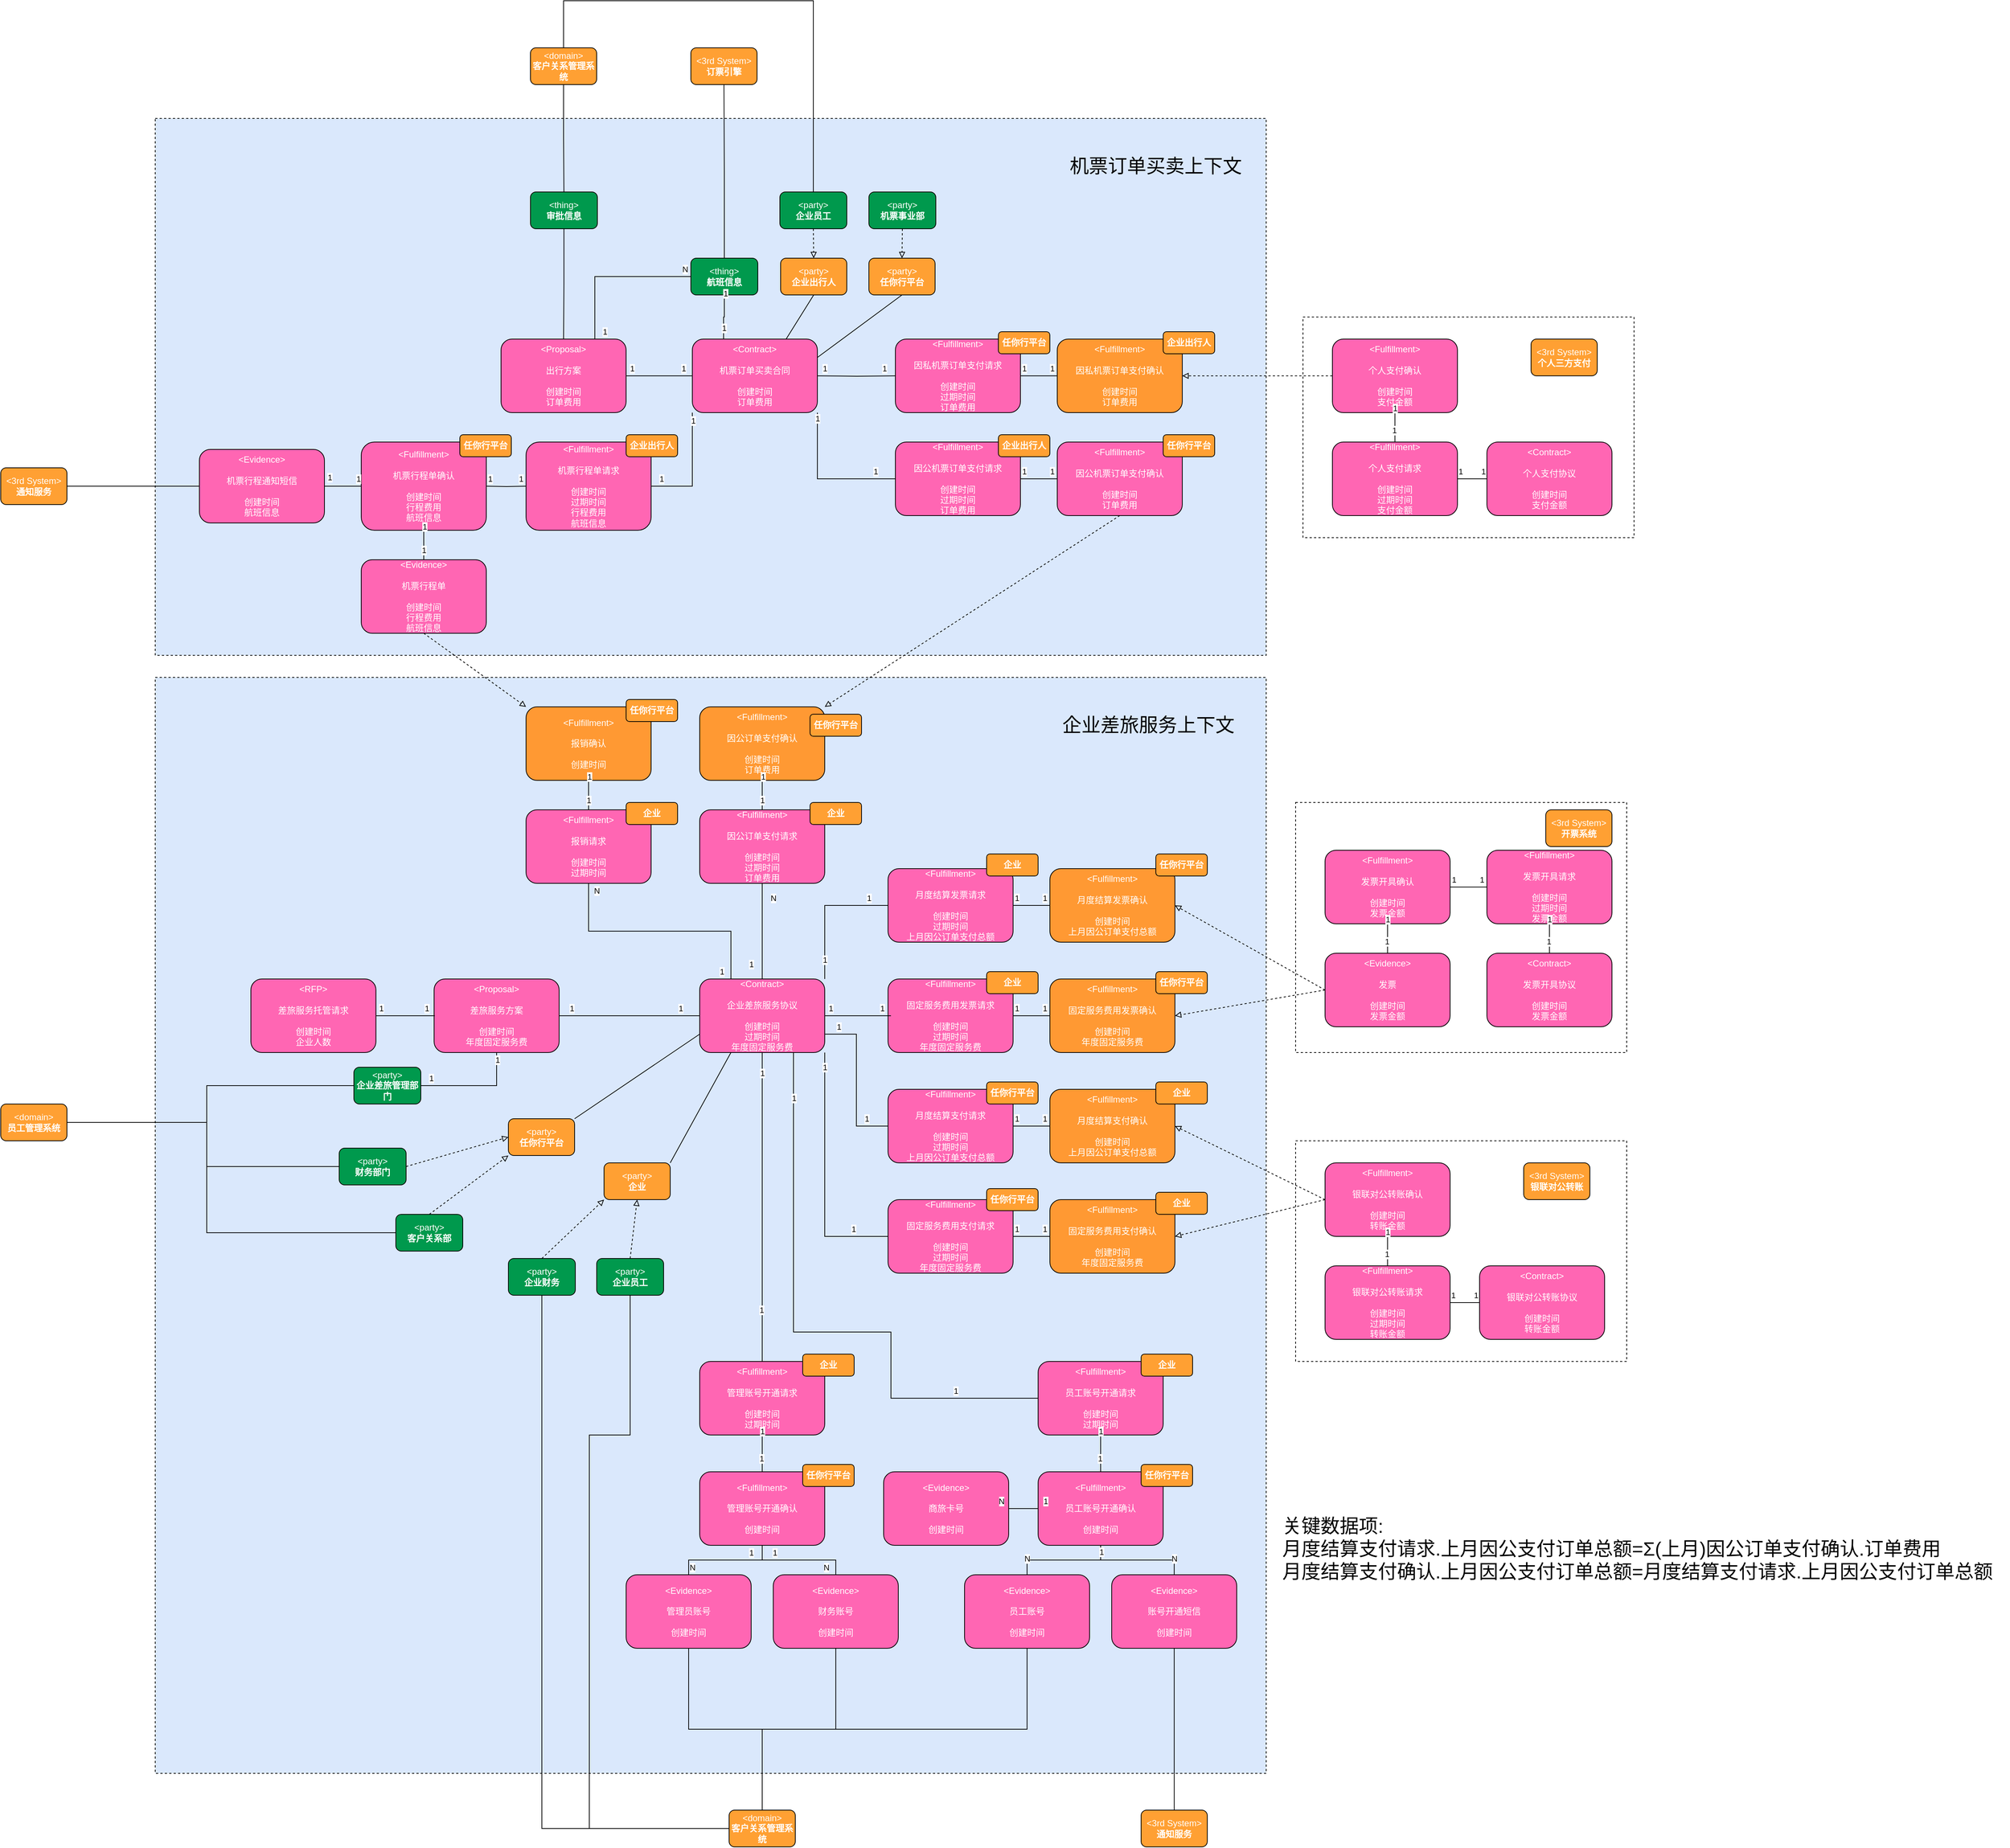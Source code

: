 <mxfile version="19.0.0" type="device"><diagram id="msE1_zEYT0Ro1Jks6xHK" name="第 1 页"><mxGraphModel dx="2222" dy="2036" grid="1" gridSize="10" guides="1" tooltips="1" connect="1" arrows="1" fold="1" page="1" pageScale="1" pageWidth="827" pageHeight="1169" math="0" shadow="0"><root><mxCell id="0"/><mxCell id="1" parent="0"/><mxCell id="Tr7wzcKzlumN11SJUhH1-345" value="" style="rounded=0;whiteSpace=wrap;html=1;dashed=1;fillColor=#dae8fc;strokeColor=default;" vertex="1" parent="1"><mxGeometry x="-70" y="-650" width="1510" height="730" as="geometry"/></mxCell><mxCell id="Tr7wzcKzlumN11SJUhH1-341" value="" style="rounded=0;whiteSpace=wrap;html=1;fillColor=#dae8fc;strokeColor=default;dashed=1;gradientColor=none;" vertex="1" parent="1"><mxGeometry x="-70" y="110" width="1510" height="1490" as="geometry"/></mxCell><mxCell id="Tr7wzcKzlumN11SJUhH1-102" value="" style="rounded=0;whiteSpace=wrap;html=1;dashed=1;fillColor=none;" vertex="1" parent="1"><mxGeometry x="1490" y="-380" width="450" height="300" as="geometry"/></mxCell><mxCell id="Tr7wzcKzlumN11SJUhH1-83" value="" style="rounded=0;whiteSpace=wrap;html=1;dashed=1;fillColor=none;" vertex="1" parent="1"><mxGeometry x="1480" y="280" width="450" height="340" as="geometry"/></mxCell><mxCell id="Tr7wzcKzlumN11SJUhH1-54" value="" style="rounded=0;whiteSpace=wrap;html=1;dashed=1;fillColor=none;" vertex="1" parent="1"><mxGeometry x="1480" y="740" width="450" height="300" as="geometry"/></mxCell><object label="&lt;font color=&quot;#ffffff&quot;&gt;&amp;lt;%type%&amp;gt;&lt;br&gt;&lt;br&gt;%name%&lt;br&gt;&lt;br&gt;%createAt%&lt;br&gt;&lt;/font&gt;&lt;span style=&quot;color: rgb(255, 255, 255);&quot;&gt;%data1%&lt;/span&gt;&lt;font color=&quot;#ffffff&quot;&gt;&lt;br&gt;&lt;/font&gt;" placeholders="1" type="RFP" name="差旅服务托管请求" createAt="创建时间" data1="企业人数" id="Tr7wzcKzlumN11SJUhH1-1"><mxCell style="rounded=1;whiteSpace=wrap;html=1;fillColor=#FF66B3;noLabel=0;comic=0;recursiveResize=1;" vertex="1" parent="1"><mxGeometry x="60" y="520" width="170" height="100" as="geometry"/></mxCell></object><object label="&lt;font color=&quot;#ffffff&quot;&gt;&amp;lt;%type%&amp;gt;&lt;br&gt;&lt;br&gt;%name%&lt;br&gt;&lt;br&gt;%createAt%&lt;br&gt;&lt;/font&gt;&lt;span style=&quot;color: rgb(255, 255, 255);&quot;&gt;%data1%&lt;/span&gt;&lt;font color=&quot;#ffffff&quot;&gt;&lt;br&gt;&lt;/font&gt;" placeholders="1" type="Proposal" name="差旅服务方案" createAt="创建时间" data1="年度固定服务费" id="Tr7wzcKzlumN11SJUhH1-2"><mxCell style="rounded=1;whiteSpace=wrap;html=1;fillColor=#FF66B3;noLabel=0;comic=0;recursiveResize=1;" vertex="1" parent="1"><mxGeometry x="309" y="520" width="170" height="100" as="geometry"/></mxCell></object><mxCell id="Tr7wzcKzlumN11SJUhH1-3" style="edgeStyle=orthogonalEdgeStyle;rounded=0;orthogonalLoop=1;jettySize=auto;html=1;exitX=1;exitY=0.5;exitDx=0;exitDy=0;endArrow=none;endFill=0;" edge="1" parent="1" source="Tr7wzcKzlumN11SJUhH1-1"><mxGeometry relative="1" as="geometry"><mxPoint x="230" y="570" as="sourcePoint"/><mxPoint x="310" y="570" as="targetPoint"/></mxGeometry></mxCell><mxCell id="Tr7wzcKzlumN11SJUhH1-4" value="1" style="edgeLabel;html=1;align=center;verticalAlign=middle;resizable=0;points=[];" vertex="1" connectable="0" parent="Tr7wzcKzlumN11SJUhH1-3"><mxGeometry x="-0.82" relative="1" as="geometry"><mxPoint y="-10" as="offset"/></mxGeometry></mxCell><mxCell id="Tr7wzcKzlumN11SJUhH1-5" value="1" style="edgeLabel;html=1;align=center;verticalAlign=middle;resizable=0;points=[];" vertex="1" connectable="0" parent="Tr7wzcKzlumN11SJUhH1-3"><mxGeometry x="0.72" y="-1" relative="1" as="geometry"><mxPoint y="-11" as="offset"/></mxGeometry></mxCell><object label="&lt;font color=&quot;#ffffff&quot;&gt;&amp;lt;%type%&amp;gt;&lt;br&gt;&lt;b&gt;%name%&lt;/b&gt;&lt;br&gt;&lt;/font&gt;" placeholders="1" type="party" name="企业差旅管理部门" id="Tr7wzcKzlumN11SJUhH1-6"><mxCell style="rounded=1;whiteSpace=wrap;html=1;noLabel=0;comic=0;recursiveResize=1;fillColor=#00994D;" vertex="1" parent="1"><mxGeometry x="200" y="640" width="91" height="50" as="geometry"/></mxCell></object><mxCell id="Tr7wzcKzlumN11SJUhH1-8" style="edgeStyle=orthogonalEdgeStyle;rounded=0;orthogonalLoop=1;jettySize=auto;html=1;exitX=1;exitY=0.5;exitDx=0;exitDy=0;entryX=0.5;entryY=1;entryDx=0;entryDy=0;endArrow=none;endFill=0;" edge="1" parent="1" source="Tr7wzcKzlumN11SJUhH1-6" target="Tr7wzcKzlumN11SJUhH1-2"><mxGeometry relative="1" as="geometry"><mxPoint x="340" y="500" as="sourcePoint"/><mxPoint x="440" y="500" as="targetPoint"/></mxGeometry></mxCell><mxCell id="Tr7wzcKzlumN11SJUhH1-9" value="1" style="edgeLabel;html=1;align=center;verticalAlign=middle;resizable=0;points=[];" vertex="1" connectable="0" parent="Tr7wzcKzlumN11SJUhH1-8"><mxGeometry x="-0.82" relative="1" as="geometry"><mxPoint y="-10" as="offset"/></mxGeometry></mxCell><mxCell id="Tr7wzcKzlumN11SJUhH1-10" value="1" style="edgeLabel;html=1;align=center;verticalAlign=middle;resizable=0;points=[];" vertex="1" connectable="0" parent="Tr7wzcKzlumN11SJUhH1-8"><mxGeometry x="0.72" y="-1" relative="1" as="geometry"><mxPoint y="-11" as="offset"/></mxGeometry></mxCell><object label="&lt;font color=&quot;#ffffff&quot;&gt;&amp;lt;%type%&amp;gt;&lt;br&gt;&lt;br&gt;%name%&lt;br&gt;&lt;br&gt;%createAt%&lt;br&gt;%expireAt%&lt;br&gt;&lt;/font&gt;&lt;span style=&quot;color: rgb(255, 255, 255);&quot;&gt;%data1%&lt;/span&gt;&lt;font color=&quot;#ffffff&quot;&gt;&lt;br&gt;&lt;/font&gt;" placeholders="1" type="Contract" name="企业差旅服务协议" createAt="创建时间" data1="年度固定服务费" expireAt="过期时间" id="Tr7wzcKzlumN11SJUhH1-11"><mxCell style="rounded=1;whiteSpace=wrap;html=1;fillColor=#FF66B3;noLabel=0;comic=0;recursiveResize=1;" vertex="1" parent="1"><mxGeometry x="670" y="520" width="170" height="100" as="geometry"/></mxCell></object><mxCell id="Tr7wzcKzlumN11SJUhH1-12" style="edgeStyle=orthogonalEdgeStyle;rounded=0;orthogonalLoop=1;jettySize=auto;html=1;endArrow=none;endFill=0;exitX=1;exitY=0.5;exitDx=0;exitDy=0;entryX=0;entryY=0.5;entryDx=0;entryDy=0;" edge="1" parent="1" source="Tr7wzcKzlumN11SJUhH1-2" target="Tr7wzcKzlumN11SJUhH1-11"><mxGeometry relative="1" as="geometry"><mxPoint x="520" y="570" as="sourcePoint"/><mxPoint x="640" y="570" as="targetPoint"/><Array as="points"><mxPoint x="610" y="570"/><mxPoint x="610" y="570"/></Array></mxGeometry></mxCell><mxCell id="Tr7wzcKzlumN11SJUhH1-13" value="1" style="edgeLabel;html=1;align=center;verticalAlign=middle;resizable=0;points=[];" vertex="1" connectable="0" parent="Tr7wzcKzlumN11SJUhH1-12"><mxGeometry x="-0.82" relative="1" as="geometry"><mxPoint y="-10" as="offset"/></mxGeometry></mxCell><mxCell id="Tr7wzcKzlumN11SJUhH1-14" value="1" style="edgeLabel;html=1;align=center;verticalAlign=middle;resizable=0;points=[];" vertex="1" connectable="0" parent="Tr7wzcKzlumN11SJUhH1-12"><mxGeometry x="0.72" y="-1" relative="1" as="geometry"><mxPoint y="-11" as="offset"/></mxGeometry></mxCell><object label="&lt;font color=&quot;#ffffff&quot;&gt;&amp;lt;%type%&amp;gt;&lt;br&gt;&lt;br&gt;%name%&lt;br&gt;&lt;br&gt;%createAt%&lt;br&gt;&lt;/font&gt;&lt;span style=&quot;color: rgb(255, 255, 255);&quot;&gt;%expirAt%&lt;/span&gt;&lt;font color=&quot;#ffffff&quot;&gt;&lt;br&gt;&lt;/font&gt;&lt;span style=&quot;color: rgb(255, 255, 255);&quot;&gt;%data1%&lt;/span&gt;&lt;font color=&quot;#ffffff&quot;&gt;&lt;br&gt;&lt;/font&gt;" placeholders="1" type="Fulfillment" name="固定服务费用支付请求" createAt="创建时间" data1="年度固定服务费" expirAt="过期时间" id="Tr7wzcKzlumN11SJUhH1-15"><mxCell style="rounded=1;whiteSpace=wrap;html=1;fillColor=#FF66B3;noLabel=0;comic=0;recursiveResize=1;" vertex="1" parent="1"><mxGeometry x="926" y="820" width="170" height="100" as="geometry"/></mxCell></object><mxCell id="Tr7wzcKzlumN11SJUhH1-16" style="edgeStyle=orthogonalEdgeStyle;rounded=0;orthogonalLoop=1;jettySize=auto;html=1;exitX=1;exitY=1;exitDx=0;exitDy=0;entryX=0;entryY=0.5;entryDx=0;entryDy=0;endArrow=none;endFill=0;" edge="1" parent="1" source="Tr7wzcKzlumN11SJUhH1-11" target="Tr7wzcKzlumN11SJUhH1-15"><mxGeometry relative="1" as="geometry"><mxPoint x="860" y="420" as="sourcePoint"/><mxPoint x="960" y="420" as="targetPoint"/></mxGeometry></mxCell><mxCell id="Tr7wzcKzlumN11SJUhH1-17" value="1" style="edgeLabel;html=1;align=center;verticalAlign=middle;resizable=0;points=[];" vertex="1" connectable="0" parent="Tr7wzcKzlumN11SJUhH1-16"><mxGeometry x="-0.82" relative="1" as="geometry"><mxPoint y="-10" as="offset"/></mxGeometry></mxCell><mxCell id="Tr7wzcKzlumN11SJUhH1-18" value="1" style="edgeLabel;html=1;align=center;verticalAlign=middle;resizable=0;points=[];" vertex="1" connectable="0" parent="Tr7wzcKzlumN11SJUhH1-16"><mxGeometry x="0.72" y="-1" relative="1" as="geometry"><mxPoint y="-11" as="offset"/></mxGeometry></mxCell><object label="&lt;font color=&quot;#ffffff&quot;&gt;&amp;lt;%type%&amp;gt;&lt;br&gt;&lt;br&gt;%name%&lt;br&gt;&lt;br&gt;%createAt%&lt;br&gt;&lt;/font&gt;&lt;span style=&quot;color: rgb(255, 255, 255);&quot;&gt;%data1%&lt;/span&gt;&lt;font color=&quot;#ffffff&quot;&gt;&lt;br&gt;&lt;/font&gt;" placeholders="1" type="Fulfillment" name="固定服务费用支付确认" createAt="创建时间" data1="年度固定服务费" id="Tr7wzcKzlumN11SJUhH1-19"><mxCell style="rounded=1;whiteSpace=wrap;html=1;fillColor=#FF9933;noLabel=0;comic=0;recursiveResize=1;" vertex="1" parent="1"><mxGeometry x="1146" y="820" width="170" height="100" as="geometry"/></mxCell></object><mxCell id="Tr7wzcKzlumN11SJUhH1-22" style="edgeStyle=orthogonalEdgeStyle;rounded=0;orthogonalLoop=1;jettySize=auto;html=1;exitX=1;exitY=0.5;exitDx=0;exitDy=0;entryX=0;entryY=0.5;entryDx=0;entryDy=0;endArrow=none;endFill=0;" edge="1" parent="1" source="Tr7wzcKzlumN11SJUhH1-15" target="Tr7wzcKzlumN11SJUhH1-19"><mxGeometry relative="1" as="geometry"><mxPoint x="926" y="770" as="sourcePoint"/><mxPoint x="1026" y="770" as="targetPoint"/></mxGeometry></mxCell><mxCell id="Tr7wzcKzlumN11SJUhH1-23" value="1" style="edgeLabel;html=1;align=center;verticalAlign=middle;resizable=0;points=[];" vertex="1" connectable="0" parent="Tr7wzcKzlumN11SJUhH1-22"><mxGeometry x="-0.82" relative="1" as="geometry"><mxPoint y="-10" as="offset"/></mxGeometry></mxCell><mxCell id="Tr7wzcKzlumN11SJUhH1-24" value="1" style="edgeLabel;html=1;align=center;verticalAlign=middle;resizable=0;points=[];" vertex="1" connectable="0" parent="Tr7wzcKzlumN11SJUhH1-22"><mxGeometry x="0.72" y="-1" relative="1" as="geometry"><mxPoint y="-11" as="offset"/></mxGeometry></mxCell><object label="&lt;font color=&quot;#ffffff&quot;&gt;&amp;lt;%type%&amp;gt;&lt;br&gt;&lt;br&gt;%name%&lt;br&gt;&lt;br&gt;%createAt%&lt;br&gt;&lt;/font&gt;&lt;span style=&quot;color: rgb(255, 255, 255);&quot;&gt;%data1%&lt;/span&gt;&lt;font color=&quot;#ffffff&quot;&gt;&lt;br&gt;&lt;/font&gt;" placeholders="1" type="Contract" name="银联对公转账协议" createAt="创建时间" data1="转账金额" id="Tr7wzcKzlumN11SJUhH1-28"><mxCell style="rounded=1;whiteSpace=wrap;html=1;fillColor=#FF66B3;noLabel=0;comic=0;recursiveResize=1;" vertex="1" parent="1"><mxGeometry x="1730" y="910" width="170" height="100" as="geometry"/></mxCell></object><object label="&lt;font color=&quot;#ffffff&quot;&gt;&amp;lt;%type%&amp;gt;&lt;br&gt;&lt;br&gt;%name%&lt;br&gt;&lt;br&gt;%createAt%&lt;br&gt;&lt;/font&gt;&lt;span style=&quot;color: rgb(255, 255, 255);&quot;&gt;%expirAt%&lt;/span&gt;&lt;font color=&quot;#ffffff&quot;&gt;&lt;br&gt;&lt;/font&gt;&lt;span style=&quot;color: rgb(255, 255, 255);&quot;&gt;%data1%&lt;/span&gt;&lt;font color=&quot;#ffffff&quot;&gt;&lt;br&gt;&lt;/font&gt;" placeholders="1" type="Fulfillment" name="银联对公转账请求" createAt="创建时间" data1="转账金额" expirAt="过期时间" id="Tr7wzcKzlumN11SJUhH1-29"><mxCell style="rounded=1;whiteSpace=wrap;html=1;fillColor=#FF66B3;noLabel=0;comic=0;recursiveResize=1;" vertex="1" parent="1"><mxGeometry x="1520" y="910" width="170" height="100" as="geometry"/></mxCell></object><object label="&lt;font color=&quot;#ffffff&quot;&gt;&amp;lt;%type%&amp;gt;&lt;br&gt;&lt;br&gt;%name%&lt;br&gt;&lt;br&gt;%createAt%&lt;br&gt;&lt;/font&gt;&lt;span style=&quot;color: rgb(255, 255, 255);&quot;&gt;%data1%&lt;/span&gt;&lt;font color=&quot;#ffffff&quot;&gt;&lt;br&gt;&lt;/font&gt;" placeholders="1" type="Fulfillment" name="银联对公转账确认" createAt="创建时间" data1="转账金额" id="Tr7wzcKzlumN11SJUhH1-31"><mxCell style="rounded=1;whiteSpace=wrap;html=1;fillColor=#FF66B3;noLabel=0;comic=0;recursiveResize=1;" vertex="1" parent="1"><mxGeometry x="1520" y="770" width="170" height="100" as="geometry"/></mxCell></object><mxCell id="Tr7wzcKzlumN11SJUhH1-32" style="edgeStyle=orthogonalEdgeStyle;rounded=0;orthogonalLoop=1;jettySize=auto;html=1;exitX=1;exitY=0.5;exitDx=0;exitDy=0;entryX=0;entryY=0.5;entryDx=0;entryDy=0;endArrow=none;endFill=0;" edge="1" parent="1" source="Tr7wzcKzlumN11SJUhH1-29" target="Tr7wzcKzlumN11SJUhH1-28"><mxGeometry relative="1" as="geometry"><mxPoint x="1600" y="650" as="sourcePoint"/><mxPoint x="1700" y="650" as="targetPoint"/></mxGeometry></mxCell><mxCell id="Tr7wzcKzlumN11SJUhH1-33" value="1" style="edgeLabel;html=1;align=center;verticalAlign=middle;resizable=0;points=[];fillColor=#FF66B3;" vertex="1" connectable="0" parent="Tr7wzcKzlumN11SJUhH1-32"><mxGeometry x="-0.82" relative="1" as="geometry"><mxPoint y="-10" as="offset"/></mxGeometry></mxCell><mxCell id="Tr7wzcKzlumN11SJUhH1-34" value="1" style="edgeLabel;html=1;align=center;verticalAlign=middle;resizable=0;points=[];fillColor=#FF66B3;" vertex="1" connectable="0" parent="Tr7wzcKzlumN11SJUhH1-32"><mxGeometry x="0.72" y="-1" relative="1" as="geometry"><mxPoint y="-11" as="offset"/></mxGeometry></mxCell><mxCell id="Tr7wzcKzlumN11SJUhH1-35" style="edgeStyle=orthogonalEdgeStyle;rounded=0;orthogonalLoop=1;jettySize=auto;html=1;exitX=0.5;exitY=1;exitDx=0;exitDy=0;entryX=0.5;entryY=0;entryDx=0;entryDy=0;endArrow=none;endFill=0;" edge="1" parent="1" source="Tr7wzcKzlumN11SJUhH1-31" target="Tr7wzcKzlumN11SJUhH1-29"><mxGeometry relative="1" as="geometry"><mxPoint x="1730" y="870" as="sourcePoint"/><mxPoint x="1830" y="870" as="targetPoint"/></mxGeometry></mxCell><mxCell id="Tr7wzcKzlumN11SJUhH1-36" value="1" style="edgeLabel;html=1;align=center;verticalAlign=middle;resizable=0;points=[];fillColor=#FF66B3;" vertex="1" connectable="0" parent="Tr7wzcKzlumN11SJUhH1-35"><mxGeometry x="-0.82" relative="1" as="geometry"><mxPoint y="-10" as="offset"/></mxGeometry></mxCell><mxCell id="Tr7wzcKzlumN11SJUhH1-37" value="1" style="edgeLabel;html=1;align=center;verticalAlign=middle;resizable=0;points=[];fillColor=#FF66B3;" vertex="1" connectable="0" parent="Tr7wzcKzlumN11SJUhH1-35"><mxGeometry x="0.72" y="-1" relative="1" as="geometry"><mxPoint y="-11" as="offset"/></mxGeometry></mxCell><mxCell id="Tr7wzcKzlumN11SJUhH1-38" style="edgeStyle=none;rounded=0;orthogonalLoop=1;jettySize=auto;html=1;exitX=0;exitY=0.5;exitDx=0;exitDy=0;endArrow=block;endFill=0;dashed=1;entryX=1;entryY=0.5;entryDx=0;entryDy=0;" edge="1" parent="1" source="Tr7wzcKzlumN11SJUhH1-31" target="Tr7wzcKzlumN11SJUhH1-19"><mxGeometry relative="1" as="geometry"><mxPoint x="1550" y="730" as="sourcePoint"/><mxPoint x="1620" y="730" as="targetPoint"/></mxGeometry></mxCell><object label="&lt;font color=&quot;#ffffff&quot;&gt;&amp;lt;%type%&amp;gt;&lt;br&gt;&lt;b&gt;%name%&lt;/b&gt;&lt;br&gt;&lt;/font&gt;" placeholders="1" type="3rd System" name="银联对公转账" id="Tr7wzcKzlumN11SJUhH1-40"><mxCell style="rounded=1;whiteSpace=wrap;html=1;noLabel=0;comic=0;recursiveResize=1;fillColor=#FFA033;" vertex="1" parent="1"><mxGeometry x="1790" y="770" width="90" height="50" as="geometry"/></mxCell></object><object label="&lt;font color=&quot;#ffffff&quot;&gt;&amp;lt;%type%&amp;gt;&lt;br&gt;&lt;br&gt;%name%&lt;br&gt;&lt;br&gt;%createAt%&lt;br&gt;&lt;/font&gt;&lt;span style=&quot;color: rgb(255, 255, 255);&quot;&gt;%expirAt%&lt;/span&gt;&lt;font color=&quot;#ffffff&quot;&gt;&lt;br&gt;&lt;/font&gt;&lt;span style=&quot;color: rgb(255, 255, 255);&quot;&gt;%data1%&lt;/span&gt;&lt;font color=&quot;#ffffff&quot;&gt;&lt;br&gt;&lt;/font&gt;" placeholders="1" type="Fulfillment" name="月度结算支付请求" createAt="创建时间" data1="上月因公订单支付总额" expirAt="过期时间" id="Tr7wzcKzlumN11SJUhH1-41"><mxCell style="rounded=1;whiteSpace=wrap;html=1;fillColor=#FF66B3;noLabel=0;comic=0;recursiveResize=1;" vertex="1" parent="1"><mxGeometry x="926" y="670" width="170" height="100" as="geometry"/></mxCell></object><object label="&lt;font color=&quot;#ffffff&quot;&gt;&amp;lt;%type%&amp;gt;&lt;br&gt;&lt;br&gt;%name%&lt;br&gt;&lt;br&gt;%createAt%&lt;br&gt;&lt;/font&gt;&lt;span style=&quot;color: rgb(255, 255, 255);&quot;&gt;%data1%&lt;/span&gt;&lt;font color=&quot;#ffffff&quot;&gt;&lt;br&gt;&lt;/font&gt;" placeholders="1" type="Fulfillment" name="月度结算支付确认" createAt="创建时间" data1="上月因公订单支付总额" id="Tr7wzcKzlumN11SJUhH1-42"><mxCell style="rounded=1;whiteSpace=wrap;html=1;fillColor=#FF9933;noLabel=0;comic=0;recursiveResize=1;" vertex="1" parent="1"><mxGeometry x="1146" y="670" width="170" height="100" as="geometry"/></mxCell></object><mxCell id="Tr7wzcKzlumN11SJUhH1-43" style="edgeStyle=none;rounded=0;orthogonalLoop=1;jettySize=auto;html=1;endArrow=block;endFill=0;dashed=1;entryX=1;entryY=0.5;entryDx=0;entryDy=0;" edge="1" parent="1" target="Tr7wzcKzlumN11SJUhH1-42"><mxGeometry relative="1" as="geometry"><mxPoint x="1520" y="820" as="sourcePoint"/><mxPoint x="1580" y="610" as="targetPoint"/></mxGeometry></mxCell><mxCell id="Tr7wzcKzlumN11SJUhH1-44" style="edgeStyle=orthogonalEdgeStyle;rounded=0;orthogonalLoop=1;jettySize=auto;html=1;exitX=1;exitY=0.75;exitDx=0;exitDy=0;entryX=0;entryY=0.5;entryDx=0;entryDy=0;endArrow=none;endFill=0;" edge="1" parent="1" source="Tr7wzcKzlumN11SJUhH1-11" target="Tr7wzcKzlumN11SJUhH1-41"><mxGeometry relative="1" as="geometry"><mxPoint x="620" y="690" as="sourcePoint"/><mxPoint x="720" y="690" as="targetPoint"/></mxGeometry></mxCell><mxCell id="Tr7wzcKzlumN11SJUhH1-45" value="1" style="edgeLabel;html=1;align=center;verticalAlign=middle;resizable=0;points=[];dashed=1;fillColor=none;" vertex="1" connectable="0" parent="Tr7wzcKzlumN11SJUhH1-44"><mxGeometry x="-0.82" relative="1" as="geometry"><mxPoint y="-10" as="offset"/></mxGeometry></mxCell><mxCell id="Tr7wzcKzlumN11SJUhH1-46" value="1" style="edgeLabel;html=1;align=center;verticalAlign=middle;resizable=0;points=[];dashed=1;fillColor=none;" vertex="1" connectable="0" parent="Tr7wzcKzlumN11SJUhH1-44"><mxGeometry x="0.72" y="-1" relative="1" as="geometry"><mxPoint y="-11" as="offset"/></mxGeometry></mxCell><mxCell id="Tr7wzcKzlumN11SJUhH1-47" style="edgeStyle=orthogonalEdgeStyle;rounded=0;orthogonalLoop=1;jettySize=auto;html=1;entryX=0;entryY=0.5;entryDx=0;entryDy=0;endArrow=none;endFill=0;exitX=1;exitY=0.5;exitDx=0;exitDy=0;" edge="1" parent="1" source="Tr7wzcKzlumN11SJUhH1-41" target="Tr7wzcKzlumN11SJUhH1-42"><mxGeometry relative="1" as="geometry"><mxPoint x="1360" y="580" as="sourcePoint"/><mxPoint x="1210" y="610" as="targetPoint"/></mxGeometry></mxCell><mxCell id="Tr7wzcKzlumN11SJUhH1-48" value="1" style="edgeLabel;html=1;align=center;verticalAlign=middle;resizable=0;points=[];dashed=1;fillColor=none;" vertex="1" connectable="0" parent="Tr7wzcKzlumN11SJUhH1-47"><mxGeometry x="-0.82" relative="1" as="geometry"><mxPoint y="-10" as="offset"/></mxGeometry></mxCell><mxCell id="Tr7wzcKzlumN11SJUhH1-49" value="1" style="edgeLabel;html=1;align=center;verticalAlign=middle;resizable=0;points=[];dashed=1;fillColor=none;" vertex="1" connectable="0" parent="Tr7wzcKzlumN11SJUhH1-47"><mxGeometry x="0.72" y="-1" relative="1" as="geometry"><mxPoint y="-11" as="offset"/></mxGeometry></mxCell><object label="&lt;font color=&quot;#ffffff&quot;&gt;&amp;lt;%type%&amp;gt;&lt;br&gt;&lt;br&gt;%name%&lt;br&gt;&lt;br&gt;%createAt%&lt;br&gt;&lt;/font&gt;&lt;span style=&quot;color: rgb(255, 255, 255);&quot;&gt;%expirAt%&lt;/span&gt;&lt;font color=&quot;#ffffff&quot;&gt;&lt;br&gt;&lt;/font&gt;&lt;span style=&quot;color: rgb(255, 255, 255);&quot;&gt;%data1%&lt;/span&gt;&lt;font color=&quot;#ffffff&quot;&gt;&lt;br&gt;&lt;/font&gt;" placeholders="1" type="Fulfillment" name="月度结算发票请求" createAt="创建时间" data1="上月因公订单支付总额" expirAt="过期时间" id="Tr7wzcKzlumN11SJUhH1-50"><mxCell style="rounded=1;whiteSpace=wrap;html=1;fillColor=#FF66B3;noLabel=0;comic=0;recursiveResize=1;" vertex="1" parent="1"><mxGeometry x="926" y="370" width="170" height="100" as="geometry"/></mxCell></object><object label="&lt;font color=&quot;#ffffff&quot;&gt;&amp;lt;%type%&amp;gt;&lt;br&gt;&lt;br&gt;%name%&lt;br&gt;&lt;br&gt;%createAt%&lt;br&gt;&lt;/font&gt;&lt;span style=&quot;color: rgb(255, 255, 255);&quot;&gt;%data1%&lt;/span&gt;&lt;font color=&quot;#ffffff&quot;&gt;&lt;br&gt;&lt;/font&gt;" placeholders="1" type="Fulfillment" name="月度结算发票确认" createAt="创建时间" data1="上月因公订单支付总额" id="Tr7wzcKzlumN11SJUhH1-51"><mxCell style="rounded=1;whiteSpace=wrap;html=1;fillColor=#FF9933;noLabel=0;comic=0;recursiveResize=1;" vertex="1" parent="1"><mxGeometry x="1146" y="370" width="170" height="100" as="geometry"/></mxCell></object><object label="&lt;font color=&quot;#ffffff&quot;&gt;&amp;lt;%type%&amp;gt;&lt;br&gt;&lt;br&gt;%name%&lt;br&gt;&lt;br&gt;%createAt%&lt;br&gt;&lt;/font&gt;&lt;span style=&quot;color: rgb(255, 255, 255);&quot;&gt;%expirAt%&lt;/span&gt;&lt;font color=&quot;#ffffff&quot;&gt;&lt;br&gt;&lt;/font&gt;&lt;span style=&quot;color: rgb(255, 255, 255);&quot;&gt;%data1%&lt;/span&gt;&lt;font color=&quot;#ffffff&quot;&gt;&lt;br&gt;&lt;/font&gt;" placeholders="1" type="Fulfillment" name="固定服务费用发票请求" createAt="创建时间" data1="年度固定服务费" expirAt="过期时间" id="Tr7wzcKzlumN11SJUhH1-52"><mxCell style="rounded=1;whiteSpace=wrap;html=1;fillColor=#FF66B3;noLabel=0;comic=0;recursiveResize=1;" vertex="1" parent="1"><mxGeometry x="926" y="520" width="170" height="100" as="geometry"/></mxCell></object><object label="&lt;font color=&quot;#ffffff&quot;&gt;&amp;lt;%type%&amp;gt;&lt;br&gt;&lt;br&gt;%name%&lt;br&gt;&lt;br&gt;%createAt%&lt;br&gt;&lt;/font&gt;&lt;span style=&quot;color: rgb(255, 255, 255);&quot;&gt;%data1%&lt;/span&gt;&lt;font color=&quot;#ffffff&quot;&gt;&lt;br&gt;&lt;/font&gt;" placeholders="1" type="Fulfillment" name="固定服务费用发票确认" createAt="创建时间" data1="年度固定服务费" id="Tr7wzcKzlumN11SJUhH1-53"><mxCell style="rounded=1;whiteSpace=wrap;html=1;fillColor=#FF9933;noLabel=0;comic=0;recursiveResize=1;" vertex="1" parent="1"><mxGeometry x="1146" y="520" width="170" height="100" as="geometry"/></mxCell></object><object label="&lt;font color=&quot;#ffffff&quot;&gt;&amp;lt;%type%&amp;gt;&lt;br&gt;&lt;br&gt;%name%&lt;br&gt;&lt;br&gt;%createAt%&lt;br&gt;&lt;/font&gt;&lt;span style=&quot;color: rgb(255, 255, 255);&quot;&gt;%data1%&lt;/span&gt;&lt;font color=&quot;#ffffff&quot;&gt;&lt;br&gt;&lt;/font&gt;" placeholders="1" type="Contract" name="发票开具协议" createAt="创建时间" data1="发票金额" id="Tr7wzcKzlumN11SJUhH1-55"><mxCell style="rounded=1;whiteSpace=wrap;html=1;fillColor=#FF66B3;noLabel=0;comic=0;recursiveResize=1;" vertex="1" parent="1"><mxGeometry x="1740" y="485" width="170" height="100" as="geometry"/></mxCell></object><object label="&lt;font color=&quot;#ffffff&quot;&gt;&amp;lt;%type%&amp;gt;&lt;br&gt;&lt;br&gt;%name%&lt;br&gt;&lt;br&gt;%createAt%&lt;br&gt;&lt;/font&gt;&lt;span style=&quot;color: rgb(255, 255, 255);&quot;&gt;%expirAt%&lt;/span&gt;&lt;font color=&quot;#ffffff&quot;&gt;&lt;br&gt;&lt;/font&gt;&lt;span style=&quot;color: rgb(255, 255, 255);&quot;&gt;%data1%&lt;/span&gt;&lt;font color=&quot;#ffffff&quot;&gt;&lt;br&gt;&lt;/font&gt;" placeholders="1" type="Fulfillment" name="发票开具请求" createAt="创建时间" data1="发票金额" expirAt="过期时间" id="Tr7wzcKzlumN11SJUhH1-56"><mxCell style="rounded=1;whiteSpace=wrap;html=1;fillColor=#FF66B3;noLabel=0;comic=0;recursiveResize=1;" vertex="1" parent="1"><mxGeometry x="1740" y="345" width="170" height="100" as="geometry"/></mxCell></object><object label="&lt;font color=&quot;#ffffff&quot;&gt;&amp;lt;%type%&amp;gt;&lt;br&gt;&lt;br&gt;%name%&lt;br&gt;&lt;br&gt;%createAt%&lt;br&gt;&lt;/font&gt;&lt;span style=&quot;color: rgb(255, 255, 255);&quot;&gt;%data1%&lt;/span&gt;&lt;font color=&quot;#ffffff&quot;&gt;&lt;br&gt;&lt;/font&gt;" placeholders="1" type="Fulfillment" name="发票开具确认" createAt="创建时间" data1="发票金额" id="Tr7wzcKzlumN11SJUhH1-57"><mxCell style="rounded=1;whiteSpace=wrap;html=1;fillColor=#FF66B3;noLabel=0;comic=0;recursiveResize=1;" vertex="1" parent="1"><mxGeometry x="1520" y="345" width="170" height="100" as="geometry"/></mxCell></object><object label="&lt;font color=&quot;#ffffff&quot;&gt;&amp;lt;%type%&amp;gt;&lt;br&gt;&lt;br&gt;%name%&lt;br&gt;&lt;br&gt;%createAt%&lt;br&gt;&lt;/font&gt;&lt;span style=&quot;color: rgb(255, 255, 255);&quot;&gt;%data1%&lt;/span&gt;&lt;font color=&quot;#ffffff&quot;&gt;&lt;br&gt;&lt;/font&gt;" placeholders="1" type="Evidence" name="发票" createAt="创建时间" data1="发票金额" id="Tr7wzcKzlumN11SJUhH1-58"><mxCell style="rounded=1;whiteSpace=wrap;html=1;fillColor=#FF66B3;noLabel=0;comic=0;recursiveResize=1;" vertex="1" parent="1"><mxGeometry x="1520" y="485" width="170" height="100" as="geometry"/></mxCell></object><mxCell id="Tr7wzcKzlumN11SJUhH1-59" style="edgeStyle=orthogonalEdgeStyle;rounded=0;orthogonalLoop=1;jettySize=auto;html=1;exitX=0.5;exitY=1;exitDx=0;exitDy=0;entryX=0.5;entryY=0;entryDx=0;entryDy=0;endArrow=none;endFill=0;" edge="1" parent="1" source="Tr7wzcKzlumN11SJUhH1-56" target="Tr7wzcKzlumN11SJUhH1-55"><mxGeometry relative="1" as="geometry"><mxPoint x="1930" y="505" as="sourcePoint"/><mxPoint x="2030" y="505" as="targetPoint"/></mxGeometry></mxCell><mxCell id="Tr7wzcKzlumN11SJUhH1-60" value="1" style="edgeLabel;html=1;align=center;verticalAlign=middle;resizable=0;points=[];dashed=1;fillColor=none;" vertex="1" connectable="0" parent="Tr7wzcKzlumN11SJUhH1-59"><mxGeometry x="-0.82" relative="1" as="geometry"><mxPoint y="-10" as="offset"/></mxGeometry></mxCell><mxCell id="Tr7wzcKzlumN11SJUhH1-61" value="1" style="edgeLabel;html=1;align=center;verticalAlign=middle;resizable=0;points=[];dashed=1;fillColor=none;" vertex="1" connectable="0" parent="Tr7wzcKzlumN11SJUhH1-59"><mxGeometry x="0.72" y="-1" relative="1" as="geometry"><mxPoint y="-11" as="offset"/></mxGeometry></mxCell><mxCell id="Tr7wzcKzlumN11SJUhH1-62" style="edgeStyle=orthogonalEdgeStyle;rounded=0;orthogonalLoop=1;jettySize=auto;html=1;exitX=1;exitY=0.5;exitDx=0;exitDy=0;entryX=0;entryY=0.5;entryDx=0;entryDy=0;endArrow=none;endFill=0;" edge="1" parent="1" source="Tr7wzcKzlumN11SJUhH1-57" target="Tr7wzcKzlumN11SJUhH1-56"><mxGeometry relative="1" as="geometry"><mxPoint x="1730" y="285" as="sourcePoint"/><mxPoint x="1830" y="285" as="targetPoint"/></mxGeometry></mxCell><mxCell id="Tr7wzcKzlumN11SJUhH1-63" value="1" style="edgeLabel;html=1;align=center;verticalAlign=middle;resizable=0;points=[];dashed=1;fillColor=none;" vertex="1" connectable="0" parent="Tr7wzcKzlumN11SJUhH1-62"><mxGeometry x="-0.82" relative="1" as="geometry"><mxPoint y="-10" as="offset"/></mxGeometry></mxCell><mxCell id="Tr7wzcKzlumN11SJUhH1-64" value="1" style="edgeLabel;html=1;align=center;verticalAlign=middle;resizable=0;points=[];dashed=1;fillColor=none;" vertex="1" connectable="0" parent="Tr7wzcKzlumN11SJUhH1-62"><mxGeometry x="0.72" y="-1" relative="1" as="geometry"><mxPoint y="-11" as="offset"/></mxGeometry></mxCell><mxCell id="Tr7wzcKzlumN11SJUhH1-65" style="edgeStyle=orthogonalEdgeStyle;rounded=0;orthogonalLoop=1;jettySize=auto;html=1;entryX=0.5;entryY=0;entryDx=0;entryDy=0;endArrow=none;endFill=0;" edge="1" parent="1" source="Tr7wzcKzlumN11SJUhH1-57" target="Tr7wzcKzlumN11SJUhH1-58"><mxGeometry relative="1" as="geometry"><mxPoint x="1550" y="465" as="sourcePoint"/><mxPoint x="1650" y="465" as="targetPoint"/></mxGeometry></mxCell><mxCell id="Tr7wzcKzlumN11SJUhH1-66" value="1" style="edgeLabel;html=1;align=center;verticalAlign=middle;resizable=0;points=[];dashed=1;fillColor=none;" vertex="1" connectable="0" parent="Tr7wzcKzlumN11SJUhH1-65"><mxGeometry x="-0.82" relative="1" as="geometry"><mxPoint y="-10" as="offset"/></mxGeometry></mxCell><mxCell id="Tr7wzcKzlumN11SJUhH1-67" value="1" style="edgeLabel;html=1;align=center;verticalAlign=middle;resizable=0;points=[];dashed=1;fillColor=none;" vertex="1" connectable="0" parent="Tr7wzcKzlumN11SJUhH1-65"><mxGeometry x="0.72" y="-1" relative="1" as="geometry"><mxPoint y="-11" as="offset"/></mxGeometry></mxCell><mxCell id="Tr7wzcKzlumN11SJUhH1-68" style="edgeStyle=none;rounded=0;orthogonalLoop=1;jettySize=auto;html=1;exitX=0;exitY=0.5;exitDx=0;exitDy=0;endArrow=block;endFill=0;dashed=1;entryX=1;entryY=0.5;entryDx=0;entryDy=0;" edge="1" parent="1" source="Tr7wzcKzlumN11SJUhH1-58" target="Tr7wzcKzlumN11SJUhH1-51"><mxGeometry relative="1" as="geometry"><mxPoint x="1420" y="570" as="sourcePoint"/><mxPoint x="1490" y="570" as="targetPoint"/></mxGeometry></mxCell><mxCell id="Tr7wzcKzlumN11SJUhH1-69" style="edgeStyle=none;rounded=0;orthogonalLoop=1;jettySize=auto;html=1;exitX=0;exitY=0.5;exitDx=0;exitDy=0;endArrow=block;endFill=0;dashed=1;entryX=1;entryY=0.5;entryDx=0;entryDy=0;" edge="1" parent="1" source="Tr7wzcKzlumN11SJUhH1-58" target="Tr7wzcKzlumN11SJUhH1-53"><mxGeometry relative="1" as="geometry"><mxPoint x="1410" y="660" as="sourcePoint"/><mxPoint x="1480" y="660" as="targetPoint"/></mxGeometry></mxCell><mxCell id="Tr7wzcKzlumN11SJUhH1-70" style="edgeStyle=orthogonalEdgeStyle;rounded=0;orthogonalLoop=1;jettySize=auto;html=1;exitX=1;exitY=0;exitDx=0;exitDy=0;entryX=0;entryY=0.5;entryDx=0;entryDy=0;endArrow=none;endFill=0;" edge="1" parent="1" source="Tr7wzcKzlumN11SJUhH1-11" target="Tr7wzcKzlumN11SJUhH1-50"><mxGeometry relative="1" as="geometry"><mxPoint x="770" y="440" as="sourcePoint"/><mxPoint x="870" y="440" as="targetPoint"/></mxGeometry></mxCell><mxCell id="Tr7wzcKzlumN11SJUhH1-71" value="1" style="edgeLabel;html=1;align=center;verticalAlign=middle;resizable=0;points=[];dashed=1;fillColor=none;" vertex="1" connectable="0" parent="Tr7wzcKzlumN11SJUhH1-70"><mxGeometry x="-0.82" relative="1" as="geometry"><mxPoint y="-10" as="offset"/></mxGeometry></mxCell><mxCell id="Tr7wzcKzlumN11SJUhH1-72" value="1" style="edgeLabel;html=1;align=center;verticalAlign=middle;resizable=0;points=[];dashed=1;fillColor=none;" vertex="1" connectable="0" parent="Tr7wzcKzlumN11SJUhH1-70"><mxGeometry x="0.72" y="-1" relative="1" as="geometry"><mxPoint y="-11" as="offset"/></mxGeometry></mxCell><mxCell id="Tr7wzcKzlumN11SJUhH1-73" style="edgeStyle=orthogonalEdgeStyle;rounded=0;orthogonalLoop=1;jettySize=auto;html=1;exitX=1;exitY=0.5;exitDx=0;exitDy=0;entryX=0;entryY=0.5;entryDx=0;entryDy=0;endArrow=none;endFill=0;" edge="1" parent="1" source="Tr7wzcKzlumN11SJUhH1-50" target="Tr7wzcKzlumN11SJUhH1-51"><mxGeometry relative="1" as="geometry"><mxPoint x="1120" y="500" as="sourcePoint"/><mxPoint x="1220" y="500" as="targetPoint"/></mxGeometry></mxCell><mxCell id="Tr7wzcKzlumN11SJUhH1-74" value="1" style="edgeLabel;html=1;align=center;verticalAlign=middle;resizable=0;points=[];dashed=1;fillColor=none;" vertex="1" connectable="0" parent="Tr7wzcKzlumN11SJUhH1-73"><mxGeometry x="-0.82" relative="1" as="geometry"><mxPoint y="-10" as="offset"/></mxGeometry></mxCell><mxCell id="Tr7wzcKzlumN11SJUhH1-75" value="1" style="edgeLabel;html=1;align=center;verticalAlign=middle;resizable=0;points=[];dashed=1;fillColor=none;" vertex="1" connectable="0" parent="Tr7wzcKzlumN11SJUhH1-73"><mxGeometry x="0.72" y="-1" relative="1" as="geometry"><mxPoint y="-11" as="offset"/></mxGeometry></mxCell><mxCell id="Tr7wzcKzlumN11SJUhH1-76" style="edgeStyle=orthogonalEdgeStyle;rounded=0;orthogonalLoop=1;jettySize=auto;html=1;exitX=1;exitY=0.5;exitDx=0;exitDy=0;endArrow=none;endFill=0;" edge="1" parent="1" source="Tr7wzcKzlumN11SJUhH1-11"><mxGeometry relative="1" as="geometry"><mxPoint x="860" y="500" as="sourcePoint"/><mxPoint x="930" y="570" as="targetPoint"/></mxGeometry></mxCell><mxCell id="Tr7wzcKzlumN11SJUhH1-77" value="1" style="edgeLabel;html=1;align=center;verticalAlign=middle;resizable=0;points=[];dashed=1;fillColor=none;" vertex="1" connectable="0" parent="Tr7wzcKzlumN11SJUhH1-76"><mxGeometry x="-0.82" relative="1" as="geometry"><mxPoint y="-10" as="offset"/></mxGeometry></mxCell><mxCell id="Tr7wzcKzlumN11SJUhH1-78" value="1" style="edgeLabel;html=1;align=center;verticalAlign=middle;resizable=0;points=[];dashed=1;fillColor=none;" vertex="1" connectable="0" parent="Tr7wzcKzlumN11SJUhH1-76"><mxGeometry x="0.72" y="-1" relative="1" as="geometry"><mxPoint y="-11" as="offset"/></mxGeometry></mxCell><mxCell id="Tr7wzcKzlumN11SJUhH1-79" style="edgeStyle=orthogonalEdgeStyle;rounded=0;orthogonalLoop=1;jettySize=auto;html=1;exitX=1;exitY=0.5;exitDx=0;exitDy=0;endArrow=none;endFill=0;entryX=0;entryY=0.5;entryDx=0;entryDy=0;" edge="1" parent="1" source="Tr7wzcKzlumN11SJUhH1-52" target="Tr7wzcKzlumN11SJUhH1-53"><mxGeometry relative="1" as="geometry"><mxPoint x="1070" y="500" as="sourcePoint"/><mxPoint x="1130" y="590" as="targetPoint"/></mxGeometry></mxCell><mxCell id="Tr7wzcKzlumN11SJUhH1-80" value="1" style="edgeLabel;html=1;align=center;verticalAlign=middle;resizable=0;points=[];dashed=1;fillColor=none;" vertex="1" connectable="0" parent="Tr7wzcKzlumN11SJUhH1-79"><mxGeometry x="-0.82" relative="1" as="geometry"><mxPoint y="-10" as="offset"/></mxGeometry></mxCell><mxCell id="Tr7wzcKzlumN11SJUhH1-81" value="1" style="edgeLabel;html=1;align=center;verticalAlign=middle;resizable=0;points=[];dashed=1;fillColor=none;" vertex="1" connectable="0" parent="Tr7wzcKzlumN11SJUhH1-79"><mxGeometry x="0.72" y="-1" relative="1" as="geometry"><mxPoint y="-11" as="offset"/></mxGeometry></mxCell><object label="&lt;font color=&quot;#ffffff&quot;&gt;&amp;lt;%type%&amp;gt;&lt;br&gt;&lt;b&gt;%name%&lt;/b&gt;&lt;br&gt;&lt;/font&gt;" placeholders="1" type="3rd System" name="开票系统" id="Tr7wzcKzlumN11SJUhH1-84"><mxCell style="rounded=1;whiteSpace=wrap;html=1;noLabel=0;comic=0;recursiveResize=1;fillColor=#FFA033;" vertex="1" parent="1"><mxGeometry x="1820" y="290" width="90" height="50" as="geometry"/></mxCell></object><object label="&lt;font color=&quot;#ffffff&quot;&gt;&amp;lt;%type%&amp;gt;&lt;br&gt;&lt;br&gt;%name%&lt;br&gt;&lt;br&gt;%createAt%&lt;br&gt;&lt;/font&gt;&lt;span style=&quot;color: rgb(255, 255, 255);&quot;&gt;%data1%&lt;/span&gt;&lt;font color=&quot;#ffffff&quot;&gt;&lt;br&gt;&lt;/font&gt;" placeholders="1" type="Proposal" name="出行方案" createAt="创建时间" data1="订单费用" id="Tr7wzcKzlumN11SJUhH1-85"><mxCell style="rounded=1;whiteSpace=wrap;html=1;fillColor=#FF66B3;noLabel=0;comic=0;recursiveResize=1;" vertex="1" parent="1"><mxGeometry x="400" y="-350" width="170" height="100" as="geometry"/></mxCell></object><object label="&lt;font color=&quot;#ffffff&quot;&gt;&amp;lt;%type%&amp;gt;&lt;br&gt;&lt;br&gt;%name%&lt;br&gt;&lt;br&gt;%createAt%&lt;br&gt;&lt;/font&gt;&lt;span style=&quot;color: rgb(255, 255, 255);&quot;&gt;%data1%&lt;/span&gt;&lt;font color=&quot;#ffffff&quot;&gt;&lt;br&gt;&lt;/font&gt;" placeholders="1" type="Contract" name="机票订单买卖合同" createAt="创建时间" data1="订单费用" id="Tr7wzcKzlumN11SJUhH1-86"><mxCell style="rounded=1;whiteSpace=wrap;html=1;fillColor=#FF66B3;noLabel=0;comic=0;recursiveResize=1;" vertex="1" parent="1"><mxGeometry x="660" y="-350" width="170" height="100" as="geometry"/></mxCell></object><object label="&lt;font color=&quot;#ffffff&quot;&gt;&amp;lt;%type%&amp;gt;&lt;br&gt;&lt;br&gt;%name%&lt;br&gt;&lt;br&gt;%createAt%&lt;br&gt;&lt;/font&gt;&lt;span style=&quot;color: rgb(255, 255, 255);&quot;&gt;%expirAt%&lt;/span&gt;&lt;font color=&quot;#ffffff&quot;&gt;&lt;br&gt;&lt;/font&gt;&lt;span style=&quot;color: rgb(255, 255, 255);&quot;&gt;%data1%&lt;/span&gt;&lt;font color=&quot;#ffffff&quot;&gt;&lt;br&gt;&lt;/font&gt;" placeholders="1" type="Fulfillment" name="因私机票订单支付请求" createAt="创建时间" data1="订单费用" expirAt="过期时间" id="Tr7wzcKzlumN11SJUhH1-87"><mxCell style="rounded=1;whiteSpace=wrap;html=1;fillColor=#FF66B3;noLabel=0;comic=0;recursiveResize=1;" vertex="1" parent="1"><mxGeometry x="936" y="-350" width="170" height="100" as="geometry"/></mxCell></object><object label="&lt;font color=&quot;#ffffff&quot;&gt;&amp;lt;%type%&amp;gt;&lt;br&gt;&lt;br&gt;%name%&lt;br&gt;&lt;br&gt;%createAt%&lt;br&gt;&lt;/font&gt;&lt;span style=&quot;color: rgb(255, 255, 255);&quot;&gt;%data1%&lt;/span&gt;&lt;font color=&quot;#ffffff&quot;&gt;&lt;br&gt;&lt;/font&gt;" placeholders="1" type="Fulfillment" name="因私机票订单支付确认" createAt="创建时间" data1="订单费用" id="Tr7wzcKzlumN11SJUhH1-88"><mxCell style="rounded=1;whiteSpace=wrap;html=1;fillColor=#FF9933;noLabel=0;comic=0;recursiveResize=1;" vertex="1" parent="1"><mxGeometry x="1156" y="-350" width="170" height="100" as="geometry"/></mxCell></object><object label="&lt;font color=&quot;#ffffff&quot;&gt;&amp;lt;%type%&amp;gt;&lt;br&gt;&lt;br&gt;%name%&lt;br&gt;&lt;br&gt;%createAt%&lt;br&gt;&lt;/font&gt;&lt;span style=&quot;color: rgb(255, 255, 255);&quot;&gt;%data1%&lt;/span&gt;&lt;font color=&quot;#ffffff&quot;&gt;&lt;br&gt;&lt;/font&gt;" placeholders="1" type="Contract" name="个人支付协议" createAt="创建时间" data1="支付金额" id="Tr7wzcKzlumN11SJUhH1-90"><mxCell style="rounded=1;whiteSpace=wrap;html=1;fillColor=#FF66B3;noLabel=0;comic=0;recursiveResize=1;" vertex="1" parent="1"><mxGeometry x="1740" y="-210" width="170" height="100" as="geometry"/></mxCell></object><object label="&lt;font color=&quot;#ffffff&quot;&gt;&amp;lt;%type%&amp;gt;&lt;br&gt;&lt;br&gt;%name%&lt;br&gt;&lt;br&gt;%createAt%&lt;br&gt;&lt;/font&gt;&lt;span style=&quot;color: rgb(255, 255, 255);&quot;&gt;%expirAt%&lt;/span&gt;&lt;font color=&quot;#ffffff&quot;&gt;&lt;br&gt;&lt;/font&gt;&lt;span style=&quot;color: rgb(255, 255, 255);&quot;&gt;%data1%&lt;/span&gt;&lt;font color=&quot;#ffffff&quot;&gt;&lt;br&gt;&lt;/font&gt;" placeholders="1" type="Fulfillment" name="个人支付请求" createAt="创建时间" data1="支付金额" expirAt="过期时间" id="Tr7wzcKzlumN11SJUhH1-91"><mxCell style="rounded=1;whiteSpace=wrap;html=1;fillColor=#FF66B3;noLabel=0;comic=0;recursiveResize=1;" vertex="1" parent="1"><mxGeometry x="1530" y="-210" width="170" height="100" as="geometry"/></mxCell></object><object label="&lt;font color=&quot;#ffffff&quot;&gt;&amp;lt;%type%&amp;gt;&lt;br&gt;&lt;br&gt;%name%&lt;br&gt;&lt;br&gt;%createAt%&lt;br&gt;&lt;/font&gt;&lt;span style=&quot;color: rgb(255, 255, 255);&quot;&gt;%data1%&lt;/span&gt;&lt;font color=&quot;#ffffff&quot;&gt;&lt;br&gt;&lt;/font&gt;" placeholders="1" type="Fulfillment" name="个人支付确认" createAt="创建时间" data1="支付金额" id="Tr7wzcKzlumN11SJUhH1-92"><mxCell style="rounded=1;whiteSpace=wrap;html=1;fillColor=#FF66B3;noLabel=0;comic=0;recursiveResize=1;" vertex="1" parent="1"><mxGeometry x="1530" y="-350" width="170" height="100" as="geometry"/></mxCell></object><mxCell id="Tr7wzcKzlumN11SJUhH1-93" style="edgeStyle=orthogonalEdgeStyle;rounded=0;orthogonalLoop=1;jettySize=auto;html=1;exitX=1;exitY=0.5;exitDx=0;exitDy=0;entryX=0;entryY=0.5;entryDx=0;entryDy=0;endArrow=none;endFill=0;" edge="1" parent="1" source="Tr7wzcKzlumN11SJUhH1-91" target="Tr7wzcKzlumN11SJUhH1-90"><mxGeometry relative="1" as="geometry"><mxPoint x="1610" y="-470" as="sourcePoint"/><mxPoint x="1710" y="-470" as="targetPoint"/></mxGeometry></mxCell><mxCell id="Tr7wzcKzlumN11SJUhH1-94" value="1" style="edgeLabel;html=1;align=center;verticalAlign=middle;resizable=0;points=[];fillColor=#FF66B3;" vertex="1" connectable="0" parent="Tr7wzcKzlumN11SJUhH1-93"><mxGeometry x="-0.82" relative="1" as="geometry"><mxPoint y="-10" as="offset"/></mxGeometry></mxCell><mxCell id="Tr7wzcKzlumN11SJUhH1-95" value="1" style="edgeLabel;html=1;align=center;verticalAlign=middle;resizable=0;points=[];fillColor=#FF66B3;" vertex="1" connectable="0" parent="Tr7wzcKzlumN11SJUhH1-93"><mxGeometry x="0.72" y="-1" relative="1" as="geometry"><mxPoint y="-11" as="offset"/></mxGeometry></mxCell><mxCell id="Tr7wzcKzlumN11SJUhH1-96" style="edgeStyle=orthogonalEdgeStyle;rounded=0;orthogonalLoop=1;jettySize=auto;html=1;exitX=0.5;exitY=1;exitDx=0;exitDy=0;entryX=0.5;entryY=0;entryDx=0;entryDy=0;endArrow=none;endFill=0;" edge="1" parent="1" source="Tr7wzcKzlumN11SJUhH1-92" target="Tr7wzcKzlumN11SJUhH1-91"><mxGeometry relative="1" as="geometry"><mxPoint x="1740" y="-250" as="sourcePoint"/><mxPoint x="1840" y="-250" as="targetPoint"/></mxGeometry></mxCell><mxCell id="Tr7wzcKzlumN11SJUhH1-97" value="1" style="edgeLabel;html=1;align=center;verticalAlign=middle;resizable=0;points=[];fillColor=#FF66B3;" vertex="1" connectable="0" parent="Tr7wzcKzlumN11SJUhH1-96"><mxGeometry x="-0.82" relative="1" as="geometry"><mxPoint y="-10" as="offset"/></mxGeometry></mxCell><mxCell id="Tr7wzcKzlumN11SJUhH1-98" value="1" style="edgeLabel;html=1;align=center;verticalAlign=middle;resizable=0;points=[];fillColor=#FF66B3;" vertex="1" connectable="0" parent="Tr7wzcKzlumN11SJUhH1-96"><mxGeometry x="0.72" y="-1" relative="1" as="geometry"><mxPoint y="-11" as="offset"/></mxGeometry></mxCell><object label="&lt;font color=&quot;#ffffff&quot;&gt;&amp;lt;%type%&amp;gt;&lt;br&gt;&lt;b&gt;%name%&lt;/b&gt;&lt;br&gt;&lt;/font&gt;" placeholders="1" type="3rd System" name="个人三方支付" id="Tr7wzcKzlumN11SJUhH1-99"><mxCell style="rounded=1;whiteSpace=wrap;html=1;noLabel=0;comic=0;recursiveResize=1;fillColor=#FFA033;" vertex="1" parent="1"><mxGeometry x="1800" y="-350" width="90" height="50" as="geometry"/></mxCell></object><mxCell id="Tr7wzcKzlumN11SJUhH1-101" style="edgeStyle=none;rounded=0;orthogonalLoop=1;jettySize=auto;html=1;exitX=0;exitY=0.5;exitDx=0;exitDy=0;endArrow=block;endFill=0;dashed=1;entryX=1;entryY=0.5;entryDx=0;entryDy=0;" edge="1" parent="1" source="Tr7wzcKzlumN11SJUhH1-92" target="Tr7wzcKzlumN11SJUhH1-88"><mxGeometry relative="1" as="geometry"><mxPoint x="1430" y="-370" as="sourcePoint"/><mxPoint x="1500" y="-370" as="targetPoint"/></mxGeometry></mxCell><mxCell id="Tr7wzcKzlumN11SJUhH1-103" style="edgeStyle=orthogonalEdgeStyle;rounded=0;orthogonalLoop=1;jettySize=auto;html=1;entryX=0;entryY=0.5;entryDx=0;entryDy=0;endArrow=none;endFill=0;exitX=1;exitY=0.5;exitDx=0;exitDy=0;" edge="1" parent="1" source="Tr7wzcKzlumN11SJUhH1-85" target="Tr7wzcKzlumN11SJUhH1-86"><mxGeometry relative="1" as="geometry"><mxPoint x="580" y="-400" as="sourcePoint"/><mxPoint x="680" y="-450" as="targetPoint"/></mxGeometry></mxCell><mxCell id="Tr7wzcKzlumN11SJUhH1-104" value="1" style="edgeLabel;html=1;align=center;verticalAlign=middle;resizable=0;points=[];dashed=1;fillColor=none;" vertex="1" connectable="0" parent="Tr7wzcKzlumN11SJUhH1-103"><mxGeometry x="-0.82" relative="1" as="geometry"><mxPoint y="-10" as="offset"/></mxGeometry></mxCell><mxCell id="Tr7wzcKzlumN11SJUhH1-105" value="1" style="edgeLabel;html=1;align=center;verticalAlign=middle;resizable=0;points=[];dashed=1;fillColor=none;" vertex="1" connectable="0" parent="Tr7wzcKzlumN11SJUhH1-103"><mxGeometry x="0.72" y="-1" relative="1" as="geometry"><mxPoint y="-11" as="offset"/></mxGeometry></mxCell><mxCell id="Tr7wzcKzlumN11SJUhH1-106" style="edgeStyle=orthogonalEdgeStyle;rounded=0;orthogonalLoop=1;jettySize=auto;html=1;entryX=0;entryY=0.5;entryDx=0;entryDy=0;endArrow=none;endFill=0;" edge="1" parent="1" target="Tr7wzcKzlumN11SJUhH1-87"><mxGeometry relative="1" as="geometry"><mxPoint x="830" y="-300" as="sourcePoint"/><mxPoint x="810" y="-180" as="targetPoint"/></mxGeometry></mxCell><mxCell id="Tr7wzcKzlumN11SJUhH1-107" value="1" style="edgeLabel;html=1;align=center;verticalAlign=middle;resizable=0;points=[];dashed=1;fillColor=none;" vertex="1" connectable="0" parent="Tr7wzcKzlumN11SJUhH1-106"><mxGeometry x="-0.82" relative="1" as="geometry"><mxPoint y="-10" as="offset"/></mxGeometry></mxCell><mxCell id="Tr7wzcKzlumN11SJUhH1-108" value="1" style="edgeLabel;html=1;align=center;verticalAlign=middle;resizable=0;points=[];dashed=1;fillColor=none;" vertex="1" connectable="0" parent="Tr7wzcKzlumN11SJUhH1-106"><mxGeometry x="0.72" y="-1" relative="1" as="geometry"><mxPoint y="-11" as="offset"/></mxGeometry></mxCell><mxCell id="Tr7wzcKzlumN11SJUhH1-109" style="edgeStyle=orthogonalEdgeStyle;rounded=0;orthogonalLoop=1;jettySize=auto;html=1;endArrow=none;endFill=0;" edge="1" parent="1" source="Tr7wzcKzlumN11SJUhH1-87" target="Tr7wzcKzlumN11SJUhH1-88"><mxGeometry relative="1" as="geometry"><mxPoint x="1020" y="-130" as="sourcePoint"/><mxPoint x="1120" y="-130" as="targetPoint"/></mxGeometry></mxCell><mxCell id="Tr7wzcKzlumN11SJUhH1-110" value="1" style="edgeLabel;html=1;align=center;verticalAlign=middle;resizable=0;points=[];dashed=1;fillColor=none;" vertex="1" connectable="0" parent="Tr7wzcKzlumN11SJUhH1-109"><mxGeometry x="-0.82" relative="1" as="geometry"><mxPoint y="-10" as="offset"/></mxGeometry></mxCell><mxCell id="Tr7wzcKzlumN11SJUhH1-111" value="1" style="edgeLabel;html=1;align=center;verticalAlign=middle;resizable=0;points=[];dashed=1;fillColor=none;" vertex="1" connectable="0" parent="Tr7wzcKzlumN11SJUhH1-109"><mxGeometry x="0.72" y="-1" relative="1" as="geometry"><mxPoint y="-11" as="offset"/></mxGeometry></mxCell><object label="&lt;font color=&quot;#ffffff&quot;&gt;&amp;lt;%type%&amp;gt;&lt;br&gt;&lt;br&gt;%name%&lt;br&gt;&lt;br&gt;%createAt%&lt;br&gt;&lt;/font&gt;&lt;span style=&quot;color: rgb(255, 255, 255);&quot;&gt;%expirAt%&lt;/span&gt;&lt;font color=&quot;#ffffff&quot;&gt;&lt;br&gt;&lt;/font&gt;&lt;span style=&quot;color: rgb(255, 255, 255);&quot;&gt;%data1%&lt;/span&gt;&lt;font color=&quot;#ffffff&quot;&gt;&lt;br&gt;&lt;/font&gt;" placeholders="1" type="Fulfillment" name="因公机票订单支付请求" createAt="创建时间" data1="订单费用" expirAt="过期时间" id="Tr7wzcKzlumN11SJUhH1-112"><mxCell style="rounded=1;whiteSpace=wrap;html=1;fillColor=#FF66B3;noLabel=0;comic=0;recursiveResize=1;" vertex="1" parent="1"><mxGeometry x="936" y="-210" width="170" height="100" as="geometry"/></mxCell></object><object label="&lt;font color=&quot;#ffffff&quot;&gt;&amp;lt;%type%&amp;gt;&lt;br&gt;&lt;br&gt;%name%&lt;br&gt;&lt;br&gt;%createAt%&lt;br&gt;&lt;/font&gt;&lt;span style=&quot;color: rgb(255, 255, 255);&quot;&gt;%data1%&lt;/span&gt;&lt;font color=&quot;#ffffff&quot;&gt;&lt;br&gt;&lt;/font&gt;" placeholders="1" type="Fulfillment" name="因公机票订单支付确认" createAt="创建时间" data1="订单费用" id="Tr7wzcKzlumN11SJUhH1-113"><mxCell style="rounded=1;whiteSpace=wrap;html=1;fillColor=#FF66B3;noLabel=0;comic=0;recursiveResize=1;" vertex="1" parent="1"><mxGeometry x="1156" y="-210" width="170" height="100" as="geometry"/></mxCell></object><object label="&lt;font color=&quot;#ffffff&quot;&gt;&amp;lt;%type%&amp;gt;&lt;br&gt;&lt;br&gt;%name%&lt;br&gt;&lt;br&gt;%createAt%&lt;br&gt;&lt;/font&gt;&lt;span style=&quot;color: rgb(255, 255, 255);&quot;&gt;%expirAt%&lt;/span&gt;&lt;font color=&quot;#ffffff&quot;&gt;&lt;br&gt;&lt;/font&gt;&lt;span style=&quot;color: rgb(255, 255, 255);&quot;&gt;%data1%&lt;/span&gt;&lt;font color=&quot;#ffffff&quot;&gt;&lt;br&gt;&lt;/font&gt;" placeholders="1" type="Fulfillment" name="因公订单支付请求" createAt="创建时间" data1="订单费用" expirAt="过期时间" id="Tr7wzcKzlumN11SJUhH1-114"><mxCell style="rounded=1;whiteSpace=wrap;html=1;fillColor=#FF66B3;noLabel=0;comic=0;recursiveResize=1;" vertex="1" parent="1"><mxGeometry x="670" y="290" width="170" height="100" as="geometry"/></mxCell></object><object label="&lt;font color=&quot;#ffffff&quot;&gt;&amp;lt;%type%&amp;gt;&lt;br&gt;&lt;br&gt;%name%&lt;br&gt;&lt;br&gt;%createAt%&lt;br&gt;&lt;/font&gt;&lt;span style=&quot;color: rgb(255, 255, 255);&quot;&gt;%data1%&lt;/span&gt;&lt;font color=&quot;#ffffff&quot;&gt;&lt;br&gt;&lt;/font&gt;" placeholders="1" type="Fulfillment" name="因公订单支付确认" createAt="创建时间" data1="订单费用" id="Tr7wzcKzlumN11SJUhH1-115"><mxCell style="rounded=1;whiteSpace=wrap;html=1;fillColor=#FF9933;noLabel=0;comic=0;recursiveResize=1;" vertex="1" parent="1"><mxGeometry x="670" y="150" width="170" height="100" as="geometry"/></mxCell></object><object label="" n="1" m="*" id="Tr7wzcKzlumN11SJUhH1-116"><mxCell style="edgeStyle=orthogonalEdgeStyle;rounded=0;orthogonalLoop=1;jettySize=auto;html=1;exitX=0.5;exitY=0;exitDx=0;exitDy=0;endArrow=none;endFill=0;entryX=0.5;entryY=1;entryDx=0;entryDy=0;" edge="1" parent="1" source="Tr7wzcKzlumN11SJUhH1-11" target="Tr7wzcKzlumN11SJUhH1-114"><mxGeometry relative="1" as="geometry"><mxPoint x="680" y="430" as="sourcePoint"/><mxPoint x="770" y="430" as="targetPoint"/></mxGeometry></mxCell></object><mxCell id="Tr7wzcKzlumN11SJUhH1-117" value="1" style="edgeLabel;html=1;align=center;verticalAlign=middle;resizable=0;points=[];dashed=1;fillColor=#FF9933;" vertex="1" connectable="0" parent="Tr7wzcKzlumN11SJUhH1-116"><mxGeometry x="0.154" y="3" relative="1" as="geometry"><mxPoint x="-12" y="55" as="offset"/></mxGeometry></mxCell><mxCell id="Tr7wzcKzlumN11SJUhH1-118" value="N" style="edgeLabel;html=1;align=center;verticalAlign=middle;resizable=0;points=[];dashed=1;fillColor=#FF9933;" vertex="1" connectable="0" parent="Tr7wzcKzlumN11SJUhH1-116"><mxGeometry x="0.154" relative="1" as="geometry"><mxPoint x="15" y="-35" as="offset"/></mxGeometry></mxCell><mxCell id="Tr7wzcKzlumN11SJUhH1-119" style="edgeStyle=orthogonalEdgeStyle;rounded=0;orthogonalLoop=1;jettySize=auto;html=1;exitX=0.5;exitY=0;exitDx=0;exitDy=0;entryX=0.5;entryY=1;entryDx=0;entryDy=0;endArrow=none;endFill=0;" edge="1" parent="1" source="Tr7wzcKzlumN11SJUhH1-114" target="Tr7wzcKzlumN11SJUhH1-115"><mxGeometry relative="1" as="geometry"><mxPoint x="660" y="270" as="sourcePoint"/><mxPoint x="760" y="270" as="targetPoint"/></mxGeometry></mxCell><mxCell id="Tr7wzcKzlumN11SJUhH1-120" value="1" style="edgeLabel;html=1;align=center;verticalAlign=middle;resizable=0;points=[];dashed=1;fillColor=#FF9933;" vertex="1" connectable="0" parent="Tr7wzcKzlumN11SJUhH1-119"><mxGeometry x="-0.82" relative="1" as="geometry"><mxPoint y="-10" as="offset"/></mxGeometry></mxCell><mxCell id="Tr7wzcKzlumN11SJUhH1-121" value="1" style="edgeLabel;html=1;align=center;verticalAlign=middle;resizable=0;points=[];dashed=1;fillColor=#FF9933;" vertex="1" connectable="0" parent="Tr7wzcKzlumN11SJUhH1-119"><mxGeometry x="0.72" y="-1" relative="1" as="geometry"><mxPoint y="-11" as="offset"/></mxGeometry></mxCell><mxCell id="Tr7wzcKzlumN11SJUhH1-122" style="edgeStyle=orthogonalEdgeStyle;rounded=0;orthogonalLoop=1;jettySize=auto;html=1;exitX=1;exitY=1;exitDx=0;exitDy=0;entryX=0;entryY=0.5;entryDx=0;entryDy=0;endArrow=none;endFill=0;" edge="1" parent="1" source="Tr7wzcKzlumN11SJUhH1-86" target="Tr7wzcKzlumN11SJUhH1-112"><mxGeometry relative="1" as="geometry"><mxPoint x="760" y="-160" as="sourcePoint"/><mxPoint x="860" y="-160" as="targetPoint"/></mxGeometry></mxCell><mxCell id="Tr7wzcKzlumN11SJUhH1-123" value="1" style="edgeLabel;html=1;align=center;verticalAlign=middle;resizable=0;points=[];dashed=1;fillColor=#FF9933;" vertex="1" connectable="0" parent="Tr7wzcKzlumN11SJUhH1-122"><mxGeometry x="-0.82" relative="1" as="geometry"><mxPoint y="-10" as="offset"/></mxGeometry></mxCell><mxCell id="Tr7wzcKzlumN11SJUhH1-124" value="1" style="edgeLabel;html=1;align=center;verticalAlign=middle;resizable=0;points=[];dashed=1;fillColor=#FF9933;" vertex="1" connectable="0" parent="Tr7wzcKzlumN11SJUhH1-122"><mxGeometry x="0.72" y="-1" relative="1" as="geometry"><mxPoint y="-11" as="offset"/></mxGeometry></mxCell><mxCell id="Tr7wzcKzlumN11SJUhH1-131" style="edgeStyle=orthogonalEdgeStyle;rounded=0;orthogonalLoop=1;jettySize=auto;html=1;endArrow=none;endFill=0;exitX=1;exitY=0.5;exitDx=0;exitDy=0;entryX=0;entryY=0.5;entryDx=0;entryDy=0;" edge="1" parent="1" source="Tr7wzcKzlumN11SJUhH1-112" target="Tr7wzcKzlumN11SJUhH1-113"><mxGeometry relative="1" as="geometry"><mxPoint x="1150" y="-80" as="sourcePoint"/><mxPoint x="1230" y="-60" as="targetPoint"/></mxGeometry></mxCell><mxCell id="Tr7wzcKzlumN11SJUhH1-132" value="1" style="edgeLabel;html=1;align=center;verticalAlign=middle;resizable=0;points=[];dashed=1;fillColor=#FF9933;" vertex="1" connectable="0" parent="Tr7wzcKzlumN11SJUhH1-131"><mxGeometry x="-0.82" relative="1" as="geometry"><mxPoint y="-10" as="offset"/></mxGeometry></mxCell><mxCell id="Tr7wzcKzlumN11SJUhH1-133" value="1" style="edgeLabel;html=1;align=center;verticalAlign=middle;resizable=0;points=[];dashed=1;fillColor=#FF9933;" vertex="1" connectable="0" parent="Tr7wzcKzlumN11SJUhH1-131"><mxGeometry x="0.72" y="-1" relative="1" as="geometry"><mxPoint y="-11" as="offset"/></mxGeometry></mxCell><mxCell id="Tr7wzcKzlumN11SJUhH1-134" style="edgeStyle=none;rounded=0;orthogonalLoop=1;jettySize=auto;html=1;exitX=0.5;exitY=1;exitDx=0;exitDy=0;endArrow=block;endFill=0;dashed=1;entryX=1;entryY=0;entryDx=0;entryDy=0;" edge="1" parent="1" source="Tr7wzcKzlumN11SJUhH1-113" target="Tr7wzcKzlumN11SJUhH1-115"><mxGeometry relative="1" as="geometry"><mxPoint x="1020" y="10" as="sourcePoint"/><mxPoint x="1090" y="10" as="targetPoint"/></mxGeometry></mxCell><object label="&lt;font color=&quot;#ffffff&quot;&gt;&amp;lt;%type%&amp;gt;&lt;br&gt;&lt;br&gt;%name%&lt;br&gt;&lt;br&gt;%createAt%&lt;br&gt;&lt;/font&gt;&lt;span style=&quot;color: rgb(255, 255, 255);&quot;&gt;%expirAt%&lt;/span&gt;&lt;font color=&quot;#ffffff&quot;&gt;&lt;br&gt;&lt;/font&gt;&lt;span style=&quot;color: rgb(255, 255, 255);&quot;&gt;%data1%&lt;br&gt;&lt;/span&gt;&lt;span style=&quot;color: rgb(255, 255, 255);&quot;&gt;%data2%&lt;/span&gt;&lt;font color=&quot;#ffffff&quot;&gt;&lt;br&gt;&lt;/font&gt;" placeholders="1" type="Fulfillment" name="机票行程单请求" createAt="创建时间" data1="行程费用" expirAt="过期时间" data2="航班信息" id="Tr7wzcKzlumN11SJUhH1-135"><mxCell style="rounded=1;whiteSpace=wrap;html=1;fillColor=#FF66B3;noLabel=0;comic=0;recursiveResize=1;" vertex="1" parent="1"><mxGeometry x="434" y="-210" width="170" height="120" as="geometry"/></mxCell></object><object label="&lt;font color=&quot;#ffffff&quot;&gt;&amp;lt;%type%&amp;gt;&lt;br&gt;&lt;br&gt;%name%&lt;br&gt;&lt;br&gt;%createAt%&lt;/font&gt;&lt;font color=&quot;#ffffff&quot;&gt;&lt;br&gt;&lt;/font&gt;&lt;span style=&quot;color: rgb(255, 255, 255);&quot;&gt;%data1%&lt;br&gt;&lt;/span&gt;&lt;span style=&quot;color: rgb(255, 255, 255);&quot;&gt;%data2%&lt;/span&gt;&lt;font color=&quot;#ffffff&quot;&gt;&lt;br&gt;&lt;/font&gt;" placeholders="1" type="Fulfillment" name="机票行程单确认" createAt="创建时间" data1="行程费用" data2="航班信息" id="Tr7wzcKzlumN11SJUhH1-137"><mxCell style="rounded=1;whiteSpace=wrap;html=1;fillColor=#FF66B3;noLabel=0;comic=0;recursiveResize=1;" vertex="1" parent="1"><mxGeometry x="210" y="-210" width="170" height="120" as="geometry"/></mxCell></object><object label="&lt;font color=&quot;#ffffff&quot;&gt;&amp;lt;%type%&amp;gt;&lt;br&gt;&lt;br&gt;%name%&lt;br&gt;&lt;br&gt;%createAt%&lt;br&gt;&lt;/font&gt;&lt;span style=&quot;color: rgb(255, 255, 255);&quot;&gt;%data1%&lt;br&gt;&lt;/span&gt;&lt;font color=&quot;#ffffff&quot;&gt;%data2%&lt;br&gt;&lt;/font&gt;" placeholders="1" type="Evidence" name="机票行程单" createAt="创建时间" data1="行程费用" data2="航班信息" id="Tr7wzcKzlumN11SJUhH1-138"><mxCell style="rounded=1;whiteSpace=wrap;html=1;fillColor=#FF66B3;noLabel=0;comic=0;recursiveResize=1;" vertex="1" parent="1"><mxGeometry x="210" y="-50" width="170" height="100" as="geometry"/></mxCell></object><mxCell id="Tr7wzcKzlumN11SJUhH1-139" style="edgeStyle=orthogonalEdgeStyle;rounded=0;orthogonalLoop=1;jettySize=auto;html=1;exitX=1;exitY=0.5;exitDx=0;exitDy=0;entryX=0;entryY=1;entryDx=0;entryDy=0;endArrow=none;endFill=0;" edge="1" parent="1" source="Tr7wzcKzlumN11SJUhH1-135" target="Tr7wzcKzlumN11SJUhH1-86"><mxGeometry relative="1" as="geometry"><mxPoint x="670" y="-140" as="sourcePoint"/><mxPoint x="770" y="-140" as="targetPoint"/></mxGeometry></mxCell><mxCell id="Tr7wzcKzlumN11SJUhH1-140" value="1" style="edgeLabel;html=1;align=center;verticalAlign=middle;resizable=0;points=[];dashed=1;fillColor=#FF9933;" vertex="1" connectable="0" parent="Tr7wzcKzlumN11SJUhH1-139"><mxGeometry x="-0.82" relative="1" as="geometry"><mxPoint y="-10" as="offset"/></mxGeometry></mxCell><mxCell id="Tr7wzcKzlumN11SJUhH1-141" value="1" style="edgeLabel;html=1;align=center;verticalAlign=middle;resizable=0;points=[];dashed=1;fillColor=#FF9933;" vertex="1" connectable="0" parent="Tr7wzcKzlumN11SJUhH1-139"><mxGeometry x="0.72" y="-1" relative="1" as="geometry"><mxPoint y="-11" as="offset"/></mxGeometry></mxCell><mxCell id="Tr7wzcKzlumN11SJUhH1-142" style="edgeStyle=orthogonalEdgeStyle;rounded=0;orthogonalLoop=1;jettySize=auto;html=1;entryX=0;entryY=0.5;entryDx=0;entryDy=0;endArrow=none;endFill=0;" edge="1" parent="1" target="Tr7wzcKzlumN11SJUhH1-135"><mxGeometry relative="1" as="geometry"><mxPoint x="380" y="-150" as="sourcePoint"/><mxPoint x="160" y="-160" as="targetPoint"/></mxGeometry></mxCell><mxCell id="Tr7wzcKzlumN11SJUhH1-143" value="1" style="edgeLabel;html=1;align=center;verticalAlign=middle;resizable=0;points=[];dashed=1;fillColor=#FF9933;" vertex="1" connectable="0" parent="Tr7wzcKzlumN11SJUhH1-142"><mxGeometry x="-0.82" relative="1" as="geometry"><mxPoint y="-10" as="offset"/></mxGeometry></mxCell><mxCell id="Tr7wzcKzlumN11SJUhH1-144" value="1" style="edgeLabel;html=1;align=center;verticalAlign=middle;resizable=0;points=[];dashed=1;fillColor=#FF9933;" vertex="1" connectable="0" parent="Tr7wzcKzlumN11SJUhH1-142"><mxGeometry x="0.72" y="-1" relative="1" as="geometry"><mxPoint y="-11" as="offset"/></mxGeometry></mxCell><mxCell id="Tr7wzcKzlumN11SJUhH1-145" style="edgeStyle=orthogonalEdgeStyle;rounded=0;orthogonalLoop=1;jettySize=auto;html=1;exitX=0.5;exitY=0;exitDx=0;exitDy=0;entryX=0.5;entryY=1;entryDx=0;entryDy=0;endArrow=none;endFill=0;" edge="1" parent="1" source="Tr7wzcKzlumN11SJUhH1-138" target="Tr7wzcKzlumN11SJUhH1-137"><mxGeometry relative="1" as="geometry"><mxPoint x="100" y="-70" as="sourcePoint"/><mxPoint x="200" y="-70" as="targetPoint"/></mxGeometry></mxCell><mxCell id="Tr7wzcKzlumN11SJUhH1-146" value="1" style="edgeLabel;html=1;align=center;verticalAlign=middle;resizable=0;points=[];dashed=1;fillColor=#FF9933;" vertex="1" connectable="0" parent="Tr7wzcKzlumN11SJUhH1-145"><mxGeometry x="-0.82" relative="1" as="geometry"><mxPoint y="-10" as="offset"/></mxGeometry></mxCell><mxCell id="Tr7wzcKzlumN11SJUhH1-147" value="1" style="edgeLabel;html=1;align=center;verticalAlign=middle;resizable=0;points=[];dashed=1;fillColor=#FF9933;" vertex="1" connectable="0" parent="Tr7wzcKzlumN11SJUhH1-145"><mxGeometry x="0.72" y="-1" relative="1" as="geometry"><mxPoint y="-11" as="offset"/></mxGeometry></mxCell><object label="&lt;font color=&quot;#ffffff&quot;&gt;&amp;lt;%type%&amp;gt;&lt;br&gt;&lt;br&gt;%name%&lt;br&gt;&lt;br&gt;%createAt%&lt;br&gt;&lt;/font&gt;&lt;span style=&quot;color: rgb(255, 255, 255);&quot;&gt;%expirAt%&lt;/span&gt;&lt;font color=&quot;#ffffff&quot;&gt;&lt;br&gt;&lt;/font&gt;" placeholders="1" type="Fulfillment" name="报销请求" createAt="创建时间" expirAt="过期时间" id="Tr7wzcKzlumN11SJUhH1-148"><mxCell style="rounded=1;whiteSpace=wrap;html=1;fillColor=#FF66B3;noLabel=0;comic=0;recursiveResize=1;" vertex="1" parent="1"><mxGeometry x="434" y="290" width="170" height="100" as="geometry"/></mxCell></object><object label="&lt;font color=&quot;#ffffff&quot;&gt;&amp;lt;%type%&amp;gt;&lt;br&gt;&lt;br&gt;%name%&lt;br&gt;&lt;br&gt;%createAt%&lt;/font&gt;&lt;font color=&quot;#ffffff&quot;&gt;&lt;br&gt;&lt;/font&gt;" placeholders="1" type="Fulfillment" name="报销确认" createAt="创建时间" id="Tr7wzcKzlumN11SJUhH1-149"><mxCell style="rounded=1;whiteSpace=wrap;html=1;fillColor=#FF9933;noLabel=0;comic=0;recursiveResize=1;" vertex="1" parent="1"><mxGeometry x="434" y="150" width="170" height="100" as="geometry"/></mxCell></object><mxCell id="Tr7wzcKzlumN11SJUhH1-150" style="edgeStyle=orthogonalEdgeStyle;rounded=0;orthogonalLoop=1;jettySize=auto;html=1;exitX=0.5;exitY=0;exitDx=0;exitDy=0;entryX=0.5;entryY=1;entryDx=0;entryDy=0;endArrow=none;endFill=0;" edge="1" parent="1" source="Tr7wzcKzlumN11SJUhH1-148" target="Tr7wzcKzlumN11SJUhH1-149"><mxGeometry relative="1" as="geometry"><mxPoint x="424" y="270" as="sourcePoint"/><mxPoint x="524" y="270" as="targetPoint"/></mxGeometry></mxCell><mxCell id="Tr7wzcKzlumN11SJUhH1-151" value="1" style="edgeLabel;html=1;align=center;verticalAlign=middle;resizable=0;points=[];dashed=1;fillColor=#FF9933;" vertex="1" connectable="0" parent="Tr7wzcKzlumN11SJUhH1-150"><mxGeometry x="-0.82" relative="1" as="geometry"><mxPoint y="-10" as="offset"/></mxGeometry></mxCell><mxCell id="Tr7wzcKzlumN11SJUhH1-152" value="1" style="edgeLabel;html=1;align=center;verticalAlign=middle;resizable=0;points=[];dashed=1;fillColor=#FF9933;" vertex="1" connectable="0" parent="Tr7wzcKzlumN11SJUhH1-150"><mxGeometry x="0.72" y="-1" relative="1" as="geometry"><mxPoint y="-11" as="offset"/></mxGeometry></mxCell><object label="" n="1" m="*" id="Tr7wzcKzlumN11SJUhH1-153"><mxCell style="edgeStyle=orthogonalEdgeStyle;rounded=0;orthogonalLoop=1;jettySize=auto;html=1;exitX=0.25;exitY=0;exitDx=0;exitDy=0;endArrow=none;endFill=0;entryX=0.5;entryY=1;entryDx=0;entryDy=0;" edge="1" parent="1" source="Tr7wzcKzlumN11SJUhH1-11" target="Tr7wzcKzlumN11SJUhH1-148"><mxGeometry relative="1" as="geometry"><mxPoint x="580" y="460" as="sourcePoint"/><mxPoint x="670" y="460" as="targetPoint"/></mxGeometry></mxCell></object><mxCell id="Tr7wzcKzlumN11SJUhH1-154" value="1" style="edgeLabel;html=1;align=center;verticalAlign=middle;resizable=0;points=[];dashed=1;fillColor=#FF9933;" vertex="1" connectable="0" parent="Tr7wzcKzlumN11SJUhH1-153"><mxGeometry x="0.154" y="3" relative="1" as="geometry"><mxPoint x="109" y="52" as="offset"/></mxGeometry></mxCell><mxCell id="Tr7wzcKzlumN11SJUhH1-155" value="N" style="edgeLabel;html=1;align=center;verticalAlign=middle;resizable=0;points=[];dashed=1;fillColor=#FF9933;" vertex="1" connectable="0" parent="Tr7wzcKzlumN11SJUhH1-153"><mxGeometry x="0.154" relative="1" as="geometry"><mxPoint x="-61" y="-55" as="offset"/></mxGeometry></mxCell><mxCell id="Tr7wzcKzlumN11SJUhH1-156" style="edgeStyle=none;rounded=0;orthogonalLoop=1;jettySize=auto;html=1;exitX=0.5;exitY=1;exitDx=0;exitDy=0;endArrow=block;endFill=0;dashed=1;entryX=0;entryY=0;entryDx=0;entryDy=0;" edge="1" parent="1" source="Tr7wzcKzlumN11SJUhH1-138" target="Tr7wzcKzlumN11SJUhH1-149"><mxGeometry relative="1" as="geometry"><mxPoint x="410" y="50" as="sourcePoint"/><mxPoint x="480" y="50" as="targetPoint"/></mxGeometry></mxCell><object label="&lt;font color=&quot;#ffffff&quot;&gt;&amp;lt;%type%&amp;gt;&lt;br&gt;&lt;br&gt;%name%&lt;br&gt;&lt;br&gt;%createAt%&lt;br&gt;&lt;/font&gt;&lt;span style=&quot;color: rgb(255, 255, 255);&quot;&gt;%data1%&lt;/span&gt;&lt;font color=&quot;#ffffff&quot;&gt;&lt;br&gt;&lt;/font&gt;" placeholders="1" type="Evidence" name="机票行程通知短信" createAt="创建时间" data1="航班信息" id="Tr7wzcKzlumN11SJUhH1-158"><mxCell style="rounded=1;whiteSpace=wrap;html=1;fillColor=#FF66B3;noLabel=0;comic=0;recursiveResize=1;" vertex="1" parent="1"><mxGeometry x="-10" y="-200" width="170" height="100" as="geometry"/></mxCell></object><object label="&lt;font color=&quot;#ffffff&quot;&gt;&amp;lt;%type%&amp;gt;&lt;br&gt;&lt;b&gt;%name%&lt;/b&gt;&lt;br&gt;&lt;/font&gt;" placeholders="1" type="3rd System" name="通知服务" id="Tr7wzcKzlumN11SJUhH1-159"><mxCell style="rounded=1;whiteSpace=wrap;html=1;noLabel=0;comic=0;recursiveResize=1;fillColor=#FFA033;" vertex="1" parent="1"><mxGeometry x="-280" y="-175" width="90" height="50" as="geometry"/></mxCell></object><mxCell id="Tr7wzcKzlumN11SJUhH1-160" style="edgeStyle=orthogonalEdgeStyle;rounded=0;orthogonalLoop=1;jettySize=auto;html=1;exitX=0;exitY=0.5;exitDx=0;exitDy=0;entryX=1;entryY=0.5;entryDx=0;entryDy=0;endArrow=none;endFill=0;" edge="1" parent="1" source="Tr7wzcKzlumN11SJUhH1-158" target="Tr7wzcKzlumN11SJUhH1-159"><mxGeometry relative="1" as="geometry"><mxPoint x="-90" y="-230" as="sourcePoint"/><mxPoint x="10" y="-230" as="targetPoint"/></mxGeometry></mxCell><mxCell id="Tr7wzcKzlumN11SJUhH1-161" value="" style="edgeLabel;html=1;align=center;verticalAlign=middle;resizable=0;points=[];dashed=1;fillColor=#FF9933;" vertex="1" connectable="0" parent="Tr7wzcKzlumN11SJUhH1-160"><mxGeometry x="-0.82" relative="1" as="geometry"><mxPoint y="-10" as="offset"/></mxGeometry></mxCell><mxCell id="Tr7wzcKzlumN11SJUhH1-162" value="" style="edgeLabel;html=1;align=center;verticalAlign=middle;resizable=0;points=[];dashed=1;fillColor=#FF9933;" vertex="1" connectable="0" parent="Tr7wzcKzlumN11SJUhH1-160"><mxGeometry x="0.72" y="-1" relative="1" as="geometry"><mxPoint y="-11" as="offset"/></mxGeometry></mxCell><mxCell id="Tr7wzcKzlumN11SJUhH1-163" style="edgeStyle=orthogonalEdgeStyle;rounded=0;orthogonalLoop=1;jettySize=auto;html=1;exitX=0;exitY=0.5;exitDx=0;exitDy=0;entryX=1;entryY=0.5;entryDx=0;entryDy=0;endArrow=none;endFill=0;" edge="1" parent="1" source="Tr7wzcKzlumN11SJUhH1-137" target="Tr7wzcKzlumN11SJUhH1-158"><mxGeometry relative="1" as="geometry"><mxPoint x="180" y="-260" as="sourcePoint"/><mxPoint x="280" y="-260" as="targetPoint"/></mxGeometry></mxCell><mxCell id="Tr7wzcKzlumN11SJUhH1-164" value="1" style="edgeLabel;html=1;align=center;verticalAlign=middle;resizable=0;points=[];dashed=1;fillColor=#FF9933;" vertex="1" connectable="0" parent="Tr7wzcKzlumN11SJUhH1-163"><mxGeometry x="-0.82" relative="1" as="geometry"><mxPoint y="-10" as="offset"/></mxGeometry></mxCell><mxCell id="Tr7wzcKzlumN11SJUhH1-165" value="1" style="edgeLabel;html=1;align=center;verticalAlign=middle;resizable=0;points=[];dashed=1;fillColor=#FF9933;" vertex="1" connectable="0" parent="Tr7wzcKzlumN11SJUhH1-163"><mxGeometry x="0.72" y="-1" relative="1" as="geometry"><mxPoint y="-11" as="offset"/></mxGeometry></mxCell><object label="&lt;font color=&quot;#ffffff&quot;&gt;&amp;lt;%type%&amp;gt;&lt;br&gt;&lt;b&gt;%name%&lt;/b&gt;&lt;br&gt;&lt;/font&gt;" placeholders="1" type="thing" name="航班信息" id="Tr7wzcKzlumN11SJUhH1-166"><mxCell style="rounded=1;whiteSpace=wrap;html=1;noLabel=0;comic=0;recursiveResize=1;fillColor=#00994D;" vertex="1" parent="1"><mxGeometry x="658" y="-460" width="91" height="50" as="geometry"/></mxCell></object><object label="&lt;font color=&quot;#ffffff&quot;&gt;&amp;lt;%type%&amp;gt;&lt;br&gt;&lt;b&gt;%name%&lt;/b&gt;&lt;br&gt;&lt;/font&gt;" placeholders="1" type="3rd System" name="订票引擎" id="Tr7wzcKzlumN11SJUhH1-170"><mxCell style="rounded=1;whiteSpace=wrap;html=1;noLabel=0;comic=0;recursiveResize=1;fillColor=#FFA033;" vertex="1" parent="1"><mxGeometry x="658" y="-746" width="90" height="50" as="geometry"/></mxCell></object><mxCell id="Tr7wzcKzlumN11SJUhH1-171" style="edgeStyle=orthogonalEdgeStyle;rounded=0;orthogonalLoop=1;jettySize=auto;html=1;exitX=0.5;exitY=0;exitDx=0;exitDy=0;entryX=0.5;entryY=1;entryDx=0;entryDy=0;endArrow=none;endFill=0;" edge="1" parent="1" source="Tr7wzcKzlumN11SJUhH1-166" target="Tr7wzcKzlumN11SJUhH1-170"><mxGeometry relative="1" as="geometry"><mxPoint x="440" y="-480" as="sourcePoint"/><mxPoint x="540" y="-480" as="targetPoint"/></mxGeometry></mxCell><mxCell id="Tr7wzcKzlumN11SJUhH1-172" value="" style="edgeLabel;html=1;align=center;verticalAlign=middle;resizable=0;points=[];fillColor=#FF9933;" vertex="1" connectable="0" parent="Tr7wzcKzlumN11SJUhH1-171"><mxGeometry x="-0.82" relative="1" as="geometry"><mxPoint y="-10" as="offset"/></mxGeometry></mxCell><object label="" n="1" m="*" id="Tr7wzcKzlumN11SJUhH1-177"><mxCell style="edgeStyle=orthogonalEdgeStyle;rounded=0;orthogonalLoop=1;jettySize=auto;html=1;exitX=0.75;exitY=0;exitDx=0;exitDy=0;endArrow=none;endFill=0;entryX=0;entryY=0.5;entryDx=0;entryDy=0;" edge="1" parent="1" source="Tr7wzcKzlumN11SJUhH1-85" target="Tr7wzcKzlumN11SJUhH1-166"><mxGeometry relative="1" as="geometry"><mxPoint x="520" y="-430" as="sourcePoint"/><mxPoint x="610" y="-430" as="targetPoint"/></mxGeometry></mxCell></object><mxCell id="Tr7wzcKzlumN11SJUhH1-178" value="1" style="edgeLabel;html=1;align=center;verticalAlign=middle;resizable=0;points=[];fillColor=#FF9933;" vertex="1" connectable="0" parent="Tr7wzcKzlumN11SJUhH1-177"><mxGeometry x="0.154" y="3" relative="1" as="geometry"><mxPoint x="-26" y="78" as="offset"/></mxGeometry></mxCell><mxCell id="Tr7wzcKzlumN11SJUhH1-179" value="N" style="edgeLabel;html=1;align=center;verticalAlign=middle;resizable=0;points=[];fillColor=#FF9933;" vertex="1" connectable="0" parent="Tr7wzcKzlumN11SJUhH1-177"><mxGeometry x="0.154" relative="1" as="geometry"><mxPoint x="83" y="-10" as="offset"/></mxGeometry></mxCell><object label="&lt;font color=&quot;#ffffff&quot;&gt;&amp;lt;%type%&amp;gt;&lt;br&gt;&lt;br&gt;%name%&lt;br&gt;&lt;br&gt;%createAt%&lt;br&gt;&lt;/font&gt;&lt;span style=&quot;color: rgb(255, 255, 255);&quot;&gt;%expirAt%&lt;/span&gt;&lt;font color=&quot;#ffffff&quot;&gt;&lt;br&gt;&lt;/font&gt;" placeholders="1" type="Fulfillment" name="管理账号开通请求" createAt="创建时间" expirAt="过期时间" id="Tr7wzcKzlumN11SJUhH1-180"><mxCell style="rounded=1;whiteSpace=wrap;html=1;fillColor=#FF66B3;noLabel=0;comic=0;recursiveResize=1;" vertex="1" parent="1"><mxGeometry x="670" y="1040" width="170" height="100" as="geometry"/></mxCell></object><object label="&lt;font color=&quot;#ffffff&quot;&gt;&amp;lt;%type%&amp;gt;&lt;br&gt;&lt;br&gt;%name%&lt;br&gt;&lt;br&gt;%createAt%&lt;/font&gt;&lt;font color=&quot;#ffffff&quot;&gt;&lt;br&gt;&lt;/font&gt;" placeholders="1" type="Fulfillment" name="管理账号开通确认" createAt="创建时间" id="Tr7wzcKzlumN11SJUhH1-181"><mxCell style="rounded=1;whiteSpace=wrap;html=1;fillColor=#FF66B3;noLabel=0;comic=0;recursiveResize=1;" vertex="1" parent="1"><mxGeometry x="670" y="1190" width="170" height="100" as="geometry"/></mxCell></object><object label="&lt;font color=&quot;#ffffff&quot;&gt;&amp;lt;%type%&amp;gt;&lt;br&gt;&lt;br&gt;%name%&lt;br&gt;&lt;br&gt;%createAt%&lt;/font&gt;&lt;font color=&quot;#ffffff&quot;&gt;&lt;br&gt;&lt;/font&gt;" placeholders="1" type="Evidence" name="管理员账号" createAt="创建时间" id="Tr7wzcKzlumN11SJUhH1-183"><mxCell style="rounded=1;whiteSpace=wrap;html=1;fillColor=#FF66B3;noLabel=0;comic=0;recursiveResize=1;" vertex="1" parent="1"><mxGeometry x="570" y="1330" width="170" height="100" as="geometry"/></mxCell></object><object label="&lt;font color=&quot;#ffffff&quot;&gt;&amp;lt;%type%&amp;gt;&lt;br&gt;&lt;br&gt;%name%&lt;br&gt;&lt;br&gt;%createAt%&lt;/font&gt;&lt;font color=&quot;#ffffff&quot;&gt;&lt;br&gt;&lt;/font&gt;" placeholders="1" type="Evidence" name="财务账号" createAt="创建时间" id="Tr7wzcKzlumN11SJUhH1-184"><mxCell style="rounded=1;whiteSpace=wrap;html=1;fillColor=#FF66B3;noLabel=0;comic=0;recursiveResize=1;" vertex="1" parent="1"><mxGeometry x="770" y="1330" width="170" height="100" as="geometry"/></mxCell></object><mxCell id="Tr7wzcKzlumN11SJUhH1-185" style="edgeStyle=orthogonalEdgeStyle;rounded=0;orthogonalLoop=1;jettySize=auto;html=1;exitX=0.5;exitY=1;exitDx=0;exitDy=0;entryX=0.5;entryY=0;entryDx=0;entryDy=0;endArrow=none;endFill=0;" edge="1" parent="1" source="Tr7wzcKzlumN11SJUhH1-11" target="Tr7wzcKzlumN11SJUhH1-180"><mxGeometry relative="1" as="geometry"><mxPoint x="650" y="740" as="sourcePoint"/><mxPoint x="750" y="740" as="targetPoint"/></mxGeometry></mxCell><mxCell id="Tr7wzcKzlumN11SJUhH1-186" value="1" style="edgeLabel;html=1;align=center;verticalAlign=middle;resizable=0;points=[];fillColor=#FF9933;" vertex="1" connectable="0" parent="Tr7wzcKzlumN11SJUhH1-185"><mxGeometry x="-0.82" relative="1" as="geometry"><mxPoint y="-10" as="offset"/></mxGeometry></mxCell><mxCell id="Tr7wzcKzlumN11SJUhH1-187" value="1" style="edgeLabel;html=1;align=center;verticalAlign=middle;resizable=0;points=[];fillColor=#FF9933;" vertex="1" connectable="0" parent="Tr7wzcKzlumN11SJUhH1-185"><mxGeometry x="0.72" y="-1" relative="1" as="geometry"><mxPoint y="-11" as="offset"/></mxGeometry></mxCell><mxCell id="Tr7wzcKzlumN11SJUhH1-188" style="edgeStyle=orthogonalEdgeStyle;rounded=0;orthogonalLoop=1;jettySize=auto;html=1;exitX=0.5;exitY=1;exitDx=0;exitDy=0;entryX=0.5;entryY=0;entryDx=0;entryDy=0;endArrow=none;endFill=0;" edge="1" parent="1" source="Tr7wzcKzlumN11SJUhH1-180" target="Tr7wzcKzlumN11SJUhH1-181"><mxGeometry relative="1" as="geometry"><mxPoint x="900" y="1170" as="sourcePoint"/><mxPoint x="1000" y="1170" as="targetPoint"/></mxGeometry></mxCell><mxCell id="Tr7wzcKzlumN11SJUhH1-189" value="1" style="edgeLabel;html=1;align=center;verticalAlign=middle;resizable=0;points=[];fillColor=#FF9933;" vertex="1" connectable="0" parent="Tr7wzcKzlumN11SJUhH1-188"><mxGeometry x="-0.82" relative="1" as="geometry"><mxPoint y="-10" as="offset"/></mxGeometry></mxCell><mxCell id="Tr7wzcKzlumN11SJUhH1-190" value="1" style="edgeLabel;html=1;align=center;verticalAlign=middle;resizable=0;points=[];fillColor=#FF9933;" vertex="1" connectable="0" parent="Tr7wzcKzlumN11SJUhH1-188"><mxGeometry x="0.72" y="-1" relative="1" as="geometry"><mxPoint y="-11" as="offset"/></mxGeometry></mxCell><object label="" n="1" m="*" id="Tr7wzcKzlumN11SJUhH1-194"><mxCell style="edgeStyle=orthogonalEdgeStyle;rounded=0;orthogonalLoop=1;jettySize=auto;html=1;exitX=0.5;exitY=1;exitDx=0;exitDy=0;endArrow=none;endFill=0;entryX=0.5;entryY=0;entryDx=0;entryDy=0;" edge="1" parent="1" source="Tr7wzcKzlumN11SJUhH1-181" target="Tr7wzcKzlumN11SJUhH1-183"><mxGeometry relative="1" as="geometry"><mxPoint x="620" y="1310" as="sourcePoint"/><mxPoint x="710" y="1310" as="targetPoint"/></mxGeometry></mxCell></object><mxCell id="Tr7wzcKzlumN11SJUhH1-195" value="1" style="edgeLabel;html=1;align=center;verticalAlign=middle;resizable=0;points=[];fillColor=#FF9933;" vertex="1" connectable="0" parent="Tr7wzcKzlumN11SJUhH1-194"><mxGeometry x="0.154" y="3" relative="1" as="geometry"><mxPoint x="46" y="-13" as="offset"/></mxGeometry></mxCell><mxCell id="Tr7wzcKzlumN11SJUhH1-196" value="N" style="edgeLabel;html=1;align=center;verticalAlign=middle;resizable=0;points=[];fillColor=#FF9933;" vertex="1" connectable="0" parent="Tr7wzcKzlumN11SJUhH1-194"><mxGeometry x="0.154" relative="1" as="geometry"><mxPoint x="-34" y="10" as="offset"/></mxGeometry></mxCell><object label="" n="1" m="*" id="Tr7wzcKzlumN11SJUhH1-197"><mxCell style="edgeStyle=orthogonalEdgeStyle;rounded=0;orthogonalLoop=1;jettySize=auto;html=1;exitX=0.5;exitY=1;exitDx=0;exitDy=0;endArrow=none;endFill=0;entryX=0.5;entryY=0;entryDx=0;entryDy=0;" edge="1" parent="1" source="Tr7wzcKzlumN11SJUhH1-181" target="Tr7wzcKzlumN11SJUhH1-184"><mxGeometry relative="1" as="geometry"><mxPoint x="890" y="1300" as="sourcePoint"/><mxPoint x="980" y="1300" as="targetPoint"/></mxGeometry></mxCell></object><mxCell id="Tr7wzcKzlumN11SJUhH1-198" value="1" style="edgeLabel;html=1;align=center;verticalAlign=middle;resizable=0;points=[];fillColor=#FF9933;" vertex="1" connectable="0" parent="Tr7wzcKzlumN11SJUhH1-197"><mxGeometry x="0.154" y="3" relative="1" as="geometry"><mxPoint x="-44" y="-7" as="offset"/></mxGeometry></mxCell><mxCell id="Tr7wzcKzlumN11SJUhH1-199" value="N" style="edgeLabel;html=1;align=center;verticalAlign=middle;resizable=0;points=[];fillColor=#FF9933;" vertex="1" connectable="0" parent="Tr7wzcKzlumN11SJUhH1-197"><mxGeometry x="0.154" relative="1" as="geometry"><mxPoint x="26" y="10" as="offset"/></mxGeometry></mxCell><object label="&lt;font color=&quot;#ffffff&quot;&gt;&amp;lt;%type%&amp;gt;&lt;br&gt;&lt;b&gt;%name%&lt;/b&gt;&lt;br&gt;&lt;/font&gt;" placeholders="1" type="domain" name="客户关系管理系统" id="Tr7wzcKzlumN11SJUhH1-200"><mxCell style="rounded=1;whiteSpace=wrap;html=1;noLabel=0;comic=0;recursiveResize=1;fillColor=#FFA033;" vertex="1" parent="1"><mxGeometry x="710" y="1650" width="90" height="50" as="geometry"/></mxCell></object><mxCell id="Tr7wzcKzlumN11SJUhH1-201" style="edgeStyle=orthogonalEdgeStyle;rounded=0;orthogonalLoop=1;jettySize=auto;html=1;exitX=0.5;exitY=1;exitDx=0;exitDy=0;endArrow=none;endFill=0;entryX=0.5;entryY=0;entryDx=0;entryDy=0;" edge="1" parent="1" source="Tr7wzcKzlumN11SJUhH1-183" target="Tr7wzcKzlumN11SJUhH1-200"><mxGeometry relative="1" as="geometry"><mxPoint x="670" y="1590" as="sourcePoint"/><mxPoint x="750" y="1640" as="targetPoint"/></mxGeometry></mxCell><mxCell id="Tr7wzcKzlumN11SJUhH1-202" value="" style="edgeLabel;html=1;align=center;verticalAlign=middle;resizable=0;points=[];fillColor=#FF9933;" vertex="1" connectable="0" parent="Tr7wzcKzlumN11SJUhH1-201"><mxGeometry x="-0.82" relative="1" as="geometry"><mxPoint y="-10" as="offset"/></mxGeometry></mxCell><mxCell id="Tr7wzcKzlumN11SJUhH1-203" value="" style="edgeLabel;html=1;align=center;verticalAlign=middle;resizable=0;points=[];fillColor=#FF9933;" vertex="1" connectable="0" parent="Tr7wzcKzlumN11SJUhH1-201"><mxGeometry x="0.72" y="-1" relative="1" as="geometry"><mxPoint y="-11" as="offset"/></mxGeometry></mxCell><mxCell id="Tr7wzcKzlumN11SJUhH1-204" style="edgeStyle=orthogonalEdgeStyle;rounded=0;orthogonalLoop=1;jettySize=auto;html=1;exitX=0.5;exitY=1;exitDx=0;exitDy=0;endArrow=none;endFill=0;entryX=0.5;entryY=0;entryDx=0;entryDy=0;" edge="1" parent="1" source="Tr7wzcKzlumN11SJUhH1-184" target="Tr7wzcKzlumN11SJUhH1-200"><mxGeometry relative="1" as="geometry"><mxPoint x="665" y="1440" as="sourcePoint"/><mxPoint x="755.5" y="1660" as="targetPoint"/></mxGeometry></mxCell><mxCell id="Tr7wzcKzlumN11SJUhH1-205" value="" style="edgeLabel;html=1;align=center;verticalAlign=middle;resizable=0;points=[];fillColor=#FF9933;" vertex="1" connectable="0" parent="Tr7wzcKzlumN11SJUhH1-204"><mxGeometry x="-0.82" relative="1" as="geometry"><mxPoint y="-10" as="offset"/></mxGeometry></mxCell><mxCell id="Tr7wzcKzlumN11SJUhH1-206" value="" style="edgeLabel;html=1;align=center;verticalAlign=middle;resizable=0;points=[];fillColor=#FF9933;" vertex="1" connectable="0" parent="Tr7wzcKzlumN11SJUhH1-204"><mxGeometry x="0.72" y="-1" relative="1" as="geometry"><mxPoint y="-11" as="offset"/></mxGeometry></mxCell><object label="&lt;font color=&quot;#ffffff&quot;&gt;&amp;lt;%type%&amp;gt;&lt;br&gt;&lt;br&gt;%name%&lt;br&gt;&lt;br&gt;%createAt%&lt;br&gt;&lt;/font&gt;&lt;span style=&quot;color: rgb(255, 255, 255);&quot;&gt;%expirAt%&lt;/span&gt;&lt;font color=&quot;#ffffff&quot;&gt;&lt;br&gt;&lt;/font&gt;" placeholders="1" type="Fulfillment" name="员工账号开通请求" createAt="创建时间" expirAt="过期时间" id="Tr7wzcKzlumN11SJUhH1-219"><mxCell style="rounded=1;whiteSpace=wrap;html=1;fillColor=#FF66B3;noLabel=0;comic=0;recursiveResize=1;" vertex="1" parent="1"><mxGeometry x="1130" y="1040" width="170" height="100" as="geometry"/></mxCell></object><object label="&lt;font color=&quot;#ffffff&quot;&gt;&amp;lt;%type%&amp;gt;&lt;br&gt;&lt;br&gt;%name%&lt;br&gt;&lt;br&gt;%createAt%&lt;/font&gt;&lt;font color=&quot;#ffffff&quot;&gt;&lt;br&gt;&lt;/font&gt;" placeholders="1" type="Fulfillment" name="员工账号开通确认" createAt="创建时间" id="Tr7wzcKzlumN11SJUhH1-220"><mxCell style="rounded=1;whiteSpace=wrap;html=1;fillColor=#FF66B3;noLabel=0;comic=0;recursiveResize=1;" vertex="1" parent="1"><mxGeometry x="1130" y="1190" width="170" height="100" as="geometry"/></mxCell></object><object label="&lt;font color=&quot;#ffffff&quot;&gt;&amp;lt;%type%&amp;gt;&lt;br&gt;&lt;br&gt;%name%&lt;br&gt;&lt;br&gt;%createAt%&lt;/font&gt;&lt;font color=&quot;#ffffff&quot;&gt;&lt;br&gt;&lt;/font&gt;" placeholders="1" type="Evidence" name="员工账号" createAt="创建时间" id="Tr7wzcKzlumN11SJUhH1-221"><mxCell style="rounded=1;whiteSpace=wrap;html=1;fillColor=#FF66B3;noLabel=0;comic=0;recursiveResize=1;" vertex="1" parent="1"><mxGeometry x="1030" y="1330" width="170" height="100" as="geometry"/></mxCell></object><object label="&lt;font color=&quot;#ffffff&quot;&gt;&amp;lt;%type%&amp;gt;&lt;br&gt;&lt;br&gt;%name%&lt;br&gt;&lt;br&gt;%createAt%&lt;/font&gt;&lt;font color=&quot;#ffffff&quot;&gt;&lt;br&gt;&lt;/font&gt;" placeholders="1" type="Evidence" name="账号开通短信" createAt="创建时间" id="Tr7wzcKzlumN11SJUhH1-222"><mxCell style="rounded=1;whiteSpace=wrap;html=1;fillColor=#FF66B3;noLabel=0;comic=0;recursiveResize=1;" vertex="1" parent="1"><mxGeometry x="1230" y="1330" width="170" height="100" as="geometry"/></mxCell></object><mxCell id="Tr7wzcKzlumN11SJUhH1-223" style="edgeStyle=orthogonalEdgeStyle;rounded=0;orthogonalLoop=1;jettySize=auto;html=1;exitX=0.5;exitY=0;exitDx=0;exitDy=0;endArrow=none;endFill=0;" edge="1" parent="1" source="Tr7wzcKzlumN11SJUhH1-221" target="Tr7wzcKzlumN11SJUhH1-220"><mxGeometry relative="1" as="geometry"><mxPoint x="1000" y="1300" as="sourcePoint"/><mxPoint x="1100" y="1300" as="targetPoint"/></mxGeometry></mxCell><mxCell id="Tr7wzcKzlumN11SJUhH1-224" value="N" style="edgeLabel;html=1;align=center;verticalAlign=middle;resizable=0;points=[];fillColor=#FF9933;" vertex="1" connectable="0" parent="Tr7wzcKzlumN11SJUhH1-223"><mxGeometry x="-0.82" relative="1" as="geometry"><mxPoint y="-10" as="offset"/></mxGeometry></mxCell><mxCell id="Tr7wzcKzlumN11SJUhH1-225" value="1" style="edgeLabel;html=1;align=center;verticalAlign=middle;resizable=0;points=[];fillColor=#FF9933;" vertex="1" connectable="0" parent="Tr7wzcKzlumN11SJUhH1-223"><mxGeometry x="0.72" y="-1" relative="1" as="geometry"><mxPoint y="-11" as="offset"/></mxGeometry></mxCell><mxCell id="Tr7wzcKzlumN11SJUhH1-229" style="edgeStyle=orthogonalEdgeStyle;rounded=0;orthogonalLoop=1;jettySize=auto;html=1;exitX=0.5;exitY=0;exitDx=0;exitDy=0;endArrow=none;endFill=0;entryX=0.5;entryY=1;entryDx=0;entryDy=0;" edge="1" parent="1" source="Tr7wzcKzlumN11SJUhH1-222" target="Tr7wzcKzlumN11SJUhH1-220"><mxGeometry relative="1" as="geometry"><mxPoint x="1125" y="1340" as="sourcePoint"/><mxPoint x="1225" y="1300" as="targetPoint"/></mxGeometry></mxCell><mxCell id="Tr7wzcKzlumN11SJUhH1-230" value="N" style="edgeLabel;html=1;align=center;verticalAlign=middle;resizable=0;points=[];fillColor=#FF9933;" vertex="1" connectable="0" parent="Tr7wzcKzlumN11SJUhH1-229"><mxGeometry x="-0.82" relative="1" as="geometry"><mxPoint y="-10" as="offset"/></mxGeometry></mxCell><mxCell id="Tr7wzcKzlumN11SJUhH1-231" value="1" style="edgeLabel;html=1;align=center;verticalAlign=middle;resizable=0;points=[];fillColor=#FF9933;" vertex="1" connectable="0" parent="Tr7wzcKzlumN11SJUhH1-229"><mxGeometry x="0.72" y="-1" relative="1" as="geometry"><mxPoint y="-11" as="offset"/></mxGeometry></mxCell><mxCell id="Tr7wzcKzlumN11SJUhH1-232" style="edgeStyle=orthogonalEdgeStyle;rounded=0;orthogonalLoop=1;jettySize=auto;html=1;exitX=0.5;exitY=1;exitDx=0;exitDy=0;endArrow=none;endFill=0;entryX=0.5;entryY=0;entryDx=0;entryDy=0;" edge="1" parent="1" source="Tr7wzcKzlumN11SJUhH1-221" target="Tr7wzcKzlumN11SJUhH1-200"><mxGeometry relative="1" as="geometry"><mxPoint x="865" y="1440" as="sourcePoint"/><mxPoint x="765" y="1660" as="targetPoint"/></mxGeometry></mxCell><mxCell id="Tr7wzcKzlumN11SJUhH1-233" value="" style="edgeLabel;html=1;align=center;verticalAlign=middle;resizable=0;points=[];fillColor=#FF9933;" vertex="1" connectable="0" parent="Tr7wzcKzlumN11SJUhH1-232"><mxGeometry x="-0.82" relative="1" as="geometry"><mxPoint y="-10" as="offset"/></mxGeometry></mxCell><mxCell id="Tr7wzcKzlumN11SJUhH1-234" value="" style="edgeLabel;html=1;align=center;verticalAlign=middle;resizable=0;points=[];fillColor=#FF9933;" vertex="1" connectable="0" parent="Tr7wzcKzlumN11SJUhH1-232"><mxGeometry x="0.72" y="-1" relative="1" as="geometry"><mxPoint y="-11" as="offset"/></mxGeometry></mxCell><object label="&lt;font color=&quot;#ffffff&quot;&gt;&amp;lt;%type%&amp;gt;&lt;br&gt;&lt;b&gt;%name%&lt;/b&gt;&lt;br&gt;&lt;/font&gt;" placeholders="1" type="3rd System" name="通知服务" id="Tr7wzcKzlumN11SJUhH1-238"><mxCell style="rounded=1;whiteSpace=wrap;html=1;noLabel=0;comic=0;recursiveResize=1;fillColor=#FFA033;" vertex="1" parent="1"><mxGeometry x="1270" y="1650" width="90" height="50" as="geometry"/></mxCell></object><mxCell id="Tr7wzcKzlumN11SJUhH1-239" style="edgeStyle=orthogonalEdgeStyle;rounded=0;orthogonalLoop=1;jettySize=auto;html=1;exitX=0.5;exitY=1;exitDx=0;exitDy=0;entryX=0.5;entryY=0;entryDx=0;entryDy=0;endArrow=none;endFill=0;" edge="1" parent="1" source="Tr7wzcKzlumN11SJUhH1-222" target="Tr7wzcKzlumN11SJUhH1-238"><mxGeometry relative="1" as="geometry"><mxPoint x="1290" y="1540" as="sourcePoint"/><mxPoint x="1390" y="1540" as="targetPoint"/></mxGeometry></mxCell><mxCell id="Tr7wzcKzlumN11SJUhH1-240" value="" style="edgeLabel;html=1;align=center;verticalAlign=middle;resizable=0;points=[];fillColor=#FF9933;" vertex="1" connectable="0" parent="Tr7wzcKzlumN11SJUhH1-239"><mxGeometry x="-0.82" relative="1" as="geometry"><mxPoint y="-10" as="offset"/></mxGeometry></mxCell><mxCell id="Tr7wzcKzlumN11SJUhH1-241" value="" style="edgeLabel;html=1;align=center;verticalAlign=middle;resizable=0;points=[];fillColor=#FF9933;" vertex="1" connectable="0" parent="Tr7wzcKzlumN11SJUhH1-239"><mxGeometry x="0.72" y="-1" relative="1" as="geometry"><mxPoint y="-11" as="offset"/></mxGeometry></mxCell><object label="&lt;font color=&quot;#ffffff&quot;&gt;&amp;lt;%type%&amp;gt;&lt;br&gt;&lt;br&gt;%name%&lt;br&gt;&lt;br&gt;%createAt%&lt;/font&gt;&lt;font color=&quot;#ffffff&quot;&gt;&lt;br&gt;&lt;/font&gt;" placeholders="1" type="Evidence" name="商旅卡号" createAt="创建时间" id="Tr7wzcKzlumN11SJUhH1-243"><mxCell style="rounded=1;whiteSpace=wrap;html=1;fillColor=#FF66B3;noLabel=0;comic=0;recursiveResize=1;" vertex="1" parent="1"><mxGeometry x="920" y="1190" width="170" height="100" as="geometry"/></mxCell></object><mxCell id="Tr7wzcKzlumN11SJUhH1-247" style="edgeStyle=orthogonalEdgeStyle;rounded=0;orthogonalLoop=1;jettySize=auto;html=1;exitX=0.75;exitY=1;exitDx=0;exitDy=0;entryX=0;entryY=0.5;entryDx=0;entryDy=0;endArrow=none;endFill=0;" edge="1" parent="1" source="Tr7wzcKzlumN11SJUhH1-11" target="Tr7wzcKzlumN11SJUhH1-219"><mxGeometry relative="1" as="geometry"><mxPoint x="880" y="1000" as="sourcePoint"/><mxPoint x="980" y="1000" as="targetPoint"/><Array as="points"><mxPoint x="798" y="1000"/><mxPoint x="930" y="1000"/><mxPoint x="930" y="1090"/></Array></mxGeometry></mxCell><mxCell id="Tr7wzcKzlumN11SJUhH1-248" value="1" style="edgeLabel;html=1;align=center;verticalAlign=middle;resizable=0;points=[];fillColor=#FF9933;" vertex="1" connectable="0" parent="Tr7wzcKzlumN11SJUhH1-247"><mxGeometry x="-0.82" relative="1" as="geometry"><mxPoint y="-10" as="offset"/></mxGeometry></mxCell><mxCell id="Tr7wzcKzlumN11SJUhH1-249" value="1" style="edgeLabel;html=1;align=center;verticalAlign=middle;resizable=0;points=[];fillColor=#FF9933;" vertex="1" connectable="0" parent="Tr7wzcKzlumN11SJUhH1-247"><mxGeometry x="0.72" y="-1" relative="1" as="geometry"><mxPoint y="-11" as="offset"/></mxGeometry></mxCell><mxCell id="Tr7wzcKzlumN11SJUhH1-250" style="edgeStyle=orthogonalEdgeStyle;rounded=0;orthogonalLoop=1;jettySize=auto;html=1;exitX=0.5;exitY=1;exitDx=0;exitDy=0;entryX=0.5;entryY=0;entryDx=0;entryDy=0;endArrow=none;endFill=0;" edge="1" parent="1" source="Tr7wzcKzlumN11SJUhH1-219" target="Tr7wzcKzlumN11SJUhH1-220"><mxGeometry relative="1" as="geometry"><mxPoint x="1340" y="1020" as="sourcePoint"/><mxPoint x="1440" y="1020" as="targetPoint"/></mxGeometry></mxCell><mxCell id="Tr7wzcKzlumN11SJUhH1-251" value="1" style="edgeLabel;html=1;align=center;verticalAlign=middle;resizable=0;points=[];fillColor=#FF9933;" vertex="1" connectable="0" parent="Tr7wzcKzlumN11SJUhH1-250"><mxGeometry x="-0.82" relative="1" as="geometry"><mxPoint y="-10" as="offset"/></mxGeometry></mxCell><mxCell id="Tr7wzcKzlumN11SJUhH1-252" value="1" style="edgeLabel;html=1;align=center;verticalAlign=middle;resizable=0;points=[];fillColor=#FF9933;" vertex="1" connectable="0" parent="Tr7wzcKzlumN11SJUhH1-250"><mxGeometry x="0.72" y="-1" relative="1" as="geometry"><mxPoint y="-11" as="offset"/></mxGeometry></mxCell><object label="&lt;font color=&quot;#ffffff&quot;&gt;&amp;lt;%type%&amp;gt;&lt;br&gt;&lt;b&gt;%name%&lt;/b&gt;&lt;br&gt;&lt;/font&gt;" placeholders="1" type="party" name="企业" id="Tr7wzcKzlumN11SJUhH1-253"><mxCell style="rounded=1;whiteSpace=wrap;html=1;noLabel=0;comic=0;recursiveResize=1;fillColor=#FFA033;" vertex="1" parent="1"><mxGeometry x="540" y="770" width="90" height="50" as="geometry"/></mxCell></object><object label="&lt;font color=&quot;#ffffff&quot;&gt;&amp;lt;%type%&amp;gt;&lt;br&gt;&lt;b&gt;%name%&lt;/b&gt;&lt;br&gt;&lt;/font&gt;" placeholders="1" type="party" name="企业财务" id="Tr7wzcKzlumN11SJUhH1-255"><mxCell style="rounded=1;whiteSpace=wrap;html=1;noLabel=0;comic=0;recursiveResize=1;fillColor=#00994D;" vertex="1" parent="1"><mxGeometry x="410" y="900" width="91" height="50" as="geometry"/></mxCell></object><mxCell id="Tr7wzcKzlumN11SJUhH1-260" style="edgeStyle=none;rounded=0;orthogonalLoop=1;jettySize=auto;html=1;exitX=0.5;exitY=0;exitDx=0;exitDy=0;endArrow=block;endFill=0;dashed=1;entryX=0;entryY=1;entryDx=0;entryDy=0;" edge="1" parent="1" source="Tr7wzcKzlumN11SJUhH1-255" target="Tr7wzcKzlumN11SJUhH1-253"><mxGeometry relative="1" as="geometry"><mxPoint x="420" y="820" as="sourcePoint"/><mxPoint x="490" y="820" as="targetPoint"/></mxGeometry></mxCell><mxCell id="Tr7wzcKzlumN11SJUhH1-261" style="edgeStyle=orthogonalEdgeStyle;rounded=0;orthogonalLoop=1;jettySize=auto;html=1;exitX=0.5;exitY=1;exitDx=0;exitDy=0;entryX=0;entryY=0.5;entryDx=0;entryDy=0;endArrow=none;endFill=0;" edge="1" parent="1" source="Tr7wzcKzlumN11SJUhH1-255" target="Tr7wzcKzlumN11SJUhH1-200"><mxGeometry relative="1" as="geometry"><mxPoint x="390" y="1150" as="sourcePoint"/><mxPoint x="490" y="1150" as="targetPoint"/></mxGeometry></mxCell><object label="&lt;font color=&quot;#ffffff&quot;&gt;&amp;lt;%type%&amp;gt;&lt;br&gt;&lt;b&gt;%name%&lt;/b&gt;&lt;br&gt;&lt;/font&gt;" placeholders="1" type="party" name="任你行平台" id="Tr7wzcKzlumN11SJUhH1-264"><mxCell style="rounded=1;whiteSpace=wrap;html=1;noLabel=0;comic=0;recursiveResize=1;fillColor=#FFA033;" vertex="1" parent="1"><mxGeometry x="410" y="710" width="90" height="50" as="geometry"/></mxCell></object><object label="&lt;font color=&quot;#ffffff&quot;&gt;&amp;lt;%type%&amp;gt;&lt;br&gt;&lt;b&gt;%name%&lt;/b&gt;&lt;br&gt;&lt;/font&gt;" placeholders="1" type="party" name="财务部门" id="Tr7wzcKzlumN11SJUhH1-267"><mxCell style="rounded=1;whiteSpace=wrap;html=1;noLabel=0;comic=0;recursiveResize=1;fillColor=#00994D;" vertex="1" parent="1"><mxGeometry x="180" y="750" width="91" height="50" as="geometry"/></mxCell></object><object label="&lt;font color=&quot;#ffffff&quot;&gt;&amp;lt;%type%&amp;gt;&lt;br&gt;&lt;b&gt;%name%&lt;/b&gt;&lt;br&gt;&lt;/font&gt;" placeholders="1" type="party" name="客户关系部" id="Tr7wzcKzlumN11SJUhH1-268"><mxCell style="rounded=1;whiteSpace=wrap;html=1;noLabel=0;comic=0;recursiveResize=1;fillColor=#00994D;" vertex="1" parent="1"><mxGeometry x="257" y="840" width="91" height="50" as="geometry"/></mxCell></object><mxCell id="Tr7wzcKzlumN11SJUhH1-269" style="edgeStyle=none;rounded=0;orthogonalLoop=1;jettySize=auto;html=1;exitX=1;exitY=0.5;exitDx=0;exitDy=0;endArrow=block;endFill=0;dashed=1;entryX=0;entryY=0.5;entryDx=0;entryDy=0;" edge="1" parent="1" source="Tr7wzcKzlumN11SJUhH1-267" target="Tr7wzcKzlumN11SJUhH1-264"><mxGeometry relative="1" as="geometry"><mxPoint x="250" y="710" as="sourcePoint"/><mxPoint x="320" y="710" as="targetPoint"/></mxGeometry></mxCell><mxCell id="Tr7wzcKzlumN11SJUhH1-270" style="edgeStyle=none;rounded=0;orthogonalLoop=1;jettySize=auto;html=1;exitX=0.5;exitY=0;exitDx=0;exitDy=0;endArrow=block;endFill=0;dashed=1;entryX=0;entryY=1;entryDx=0;entryDy=0;" edge="1" parent="1" source="Tr7wzcKzlumN11SJUhH1-268" target="Tr7wzcKzlumN11SJUhH1-264"><mxGeometry relative="1" as="geometry"><mxPoint x="320" y="800" as="sourcePoint"/><mxPoint x="390" y="800" as="targetPoint"/></mxGeometry></mxCell><object label="&lt;font color=&quot;#ffffff&quot;&gt;&amp;lt;%type%&amp;gt;&lt;br&gt;&lt;b&gt;%name%&lt;/b&gt;&lt;br&gt;&lt;/font&gt;" placeholders="1" type="domain" name="员工管理系统" id="Tr7wzcKzlumN11SJUhH1-271"><mxCell style="rounded=1;whiteSpace=wrap;html=1;noLabel=0;comic=0;recursiveResize=1;fillColor=#FFA033;" vertex="1" parent="1"><mxGeometry x="-280" y="690" width="90" height="50" as="geometry"/></mxCell></object><mxCell id="Tr7wzcKzlumN11SJUhH1-272" style="edgeStyle=orthogonalEdgeStyle;rounded=0;orthogonalLoop=1;jettySize=auto;html=1;exitX=1;exitY=0.5;exitDx=0;exitDy=0;entryX=0;entryY=0.5;entryDx=0;entryDy=0;endArrow=none;endFill=0;" edge="1" parent="1" source="Tr7wzcKzlumN11SJUhH1-271" target="Tr7wzcKzlumN11SJUhH1-6"><mxGeometry relative="1" as="geometry"><mxPoint x="-70" y="700" as="sourcePoint"/><mxPoint x="30" y="700" as="targetPoint"/><Array as="points"><mxPoint y="715"/><mxPoint y="665"/></Array></mxGeometry></mxCell><mxCell id="Tr7wzcKzlumN11SJUhH1-275" style="edgeStyle=orthogonalEdgeStyle;rounded=0;orthogonalLoop=1;jettySize=auto;html=1;exitX=1;exitY=0.5;exitDx=0;exitDy=0;entryX=0;entryY=0.5;entryDx=0;entryDy=0;endArrow=none;endFill=0;" edge="1" parent="1" source="Tr7wzcKzlumN11SJUhH1-271" target="Tr7wzcKzlumN11SJUhH1-267"><mxGeometry relative="1" as="geometry"><mxPoint x="-180" y="725" as="sourcePoint"/><mxPoint x="210" y="675" as="targetPoint"/><Array as="points"><mxPoint y="715"/><mxPoint y="775"/></Array></mxGeometry></mxCell><mxCell id="Tr7wzcKzlumN11SJUhH1-276" style="edgeStyle=orthogonalEdgeStyle;rounded=0;orthogonalLoop=1;jettySize=auto;html=1;exitX=1;exitY=0.5;exitDx=0;exitDy=0;entryX=0;entryY=0.5;entryDx=0;entryDy=0;endArrow=none;endFill=0;" edge="1" parent="1" source="Tr7wzcKzlumN11SJUhH1-271" target="Tr7wzcKzlumN11SJUhH1-268"><mxGeometry relative="1" as="geometry"><mxPoint x="-180" y="725" as="sourcePoint"/><mxPoint x="190" y="785" as="targetPoint"/><Array as="points"><mxPoint y="715"/><mxPoint y="865"/></Array></mxGeometry></mxCell><object label="&lt;font color=&quot;#ffffff&quot;&gt;&lt;b&gt;%name%&lt;/b&gt;&lt;br&gt;&lt;/font&gt;" placeholders="1" name="企业" id="Tr7wzcKzlumN11SJUhH1-277"><mxCell style="rounded=1;whiteSpace=wrap;html=1;noLabel=0;comic=0;recursiveResize=1;fillColor=#FFA033;" vertex="1" parent="1"><mxGeometry x="1060" y="350" width="70" height="30" as="geometry"/></mxCell></object><object label="&lt;font color=&quot;#ffffff&quot;&gt;&lt;b&gt;%name%&lt;/b&gt;&lt;br&gt;&lt;/font&gt;" placeholders="1" name="任你行平台" id="Tr7wzcKzlumN11SJUhH1-278"><mxCell style="rounded=1;whiteSpace=wrap;html=1;noLabel=0;comic=0;recursiveResize=1;fillColor=#FFA033;" vertex="1" parent="1"><mxGeometry x="1290" y="350" width="70" height="30" as="geometry"/></mxCell></object><object label="&lt;font color=&quot;#ffffff&quot;&gt;&lt;b&gt;%name%&lt;/b&gt;&lt;br&gt;&lt;/font&gt;" placeholders="1" name="企业" id="Tr7wzcKzlumN11SJUhH1-279"><mxCell style="rounded=1;whiteSpace=wrap;html=1;noLabel=0;comic=0;recursiveResize=1;fillColor=#FFA033;" vertex="1" parent="1"><mxGeometry x="1060" y="510" width="70" height="30" as="geometry"/></mxCell></object><object label="&lt;font color=&quot;#ffffff&quot;&gt;&lt;b&gt;%name%&lt;/b&gt;&lt;br&gt;&lt;/font&gt;" placeholders="1" name="任你行平台" id="Tr7wzcKzlumN11SJUhH1-280"><mxCell style="rounded=1;whiteSpace=wrap;html=1;noLabel=0;comic=0;recursiveResize=1;fillColor=#FFA033;" vertex="1" parent="1"><mxGeometry x="1290" y="510" width="70" height="30" as="geometry"/></mxCell></object><object label="&lt;font color=&quot;#ffffff&quot;&gt;&lt;b&gt;%name%&lt;/b&gt;&lt;br&gt;&lt;/font&gt;" placeholders="1" name="任你行平台" id="Tr7wzcKzlumN11SJUhH1-281"><mxCell style="rounded=1;whiteSpace=wrap;html=1;noLabel=0;comic=0;recursiveResize=1;fillColor=#FFA033;" vertex="1" parent="1"><mxGeometry x="1060" y="660" width="70" height="30" as="geometry"/></mxCell></object><object label="&lt;font color=&quot;#ffffff&quot;&gt;&lt;b&gt;%name%&lt;/b&gt;&lt;br&gt;&lt;/font&gt;" placeholders="1" name="任你行平台" id="Tr7wzcKzlumN11SJUhH1-282"><mxCell style="rounded=1;whiteSpace=wrap;html=1;noLabel=0;comic=0;recursiveResize=1;fillColor=#FFA033;" vertex="1" parent="1"><mxGeometry x="1060" y="805" width="70" height="30" as="geometry"/></mxCell></object><object label="&lt;font color=&quot;#ffffff&quot;&gt;&lt;b&gt;%name%&lt;/b&gt;&lt;br&gt;&lt;/font&gt;" placeholders="1" name="企业" id="Tr7wzcKzlumN11SJUhH1-283"><mxCell style="rounded=1;whiteSpace=wrap;html=1;noLabel=0;comic=0;recursiveResize=1;fillColor=#FFA033;" vertex="1" parent="1"><mxGeometry x="1290" y="660" width="70" height="30" as="geometry"/></mxCell></object><object label="&lt;font color=&quot;#ffffff&quot;&gt;&lt;b&gt;%name%&lt;/b&gt;&lt;br&gt;&lt;/font&gt;" placeholders="1" name="企业" id="Tr7wzcKzlumN11SJUhH1-284"><mxCell style="rounded=1;whiteSpace=wrap;html=1;noLabel=0;comic=0;recursiveResize=1;fillColor=#FFA033;" vertex="1" parent="1"><mxGeometry x="1290" y="810" width="70" height="30" as="geometry"/></mxCell></object><object label="&lt;font color=&quot;#ffffff&quot;&gt;&lt;b&gt;%name%&lt;/b&gt;&lt;br&gt;&lt;/font&gt;" placeholders="1" name="企业" id="Tr7wzcKzlumN11SJUhH1-285"><mxCell style="rounded=1;whiteSpace=wrap;html=1;noLabel=0;comic=0;recursiveResize=1;fillColor=#FFA033;" vertex="1" parent="1"><mxGeometry x="810" y="1030" width="70" height="30" as="geometry"/></mxCell></object><object label="&lt;font color=&quot;#ffffff&quot;&gt;&lt;b&gt;%name%&lt;/b&gt;&lt;br&gt;&lt;/font&gt;" placeholders="1" name="任你行平台" id="Tr7wzcKzlumN11SJUhH1-286"><mxCell style="rounded=1;whiteSpace=wrap;html=1;noLabel=0;comic=0;recursiveResize=1;fillColor=#FFA033;" vertex="1" parent="1"><mxGeometry x="810" y="1180" width="70" height="30" as="geometry"/></mxCell></object><object label="&lt;font color=&quot;#ffffff&quot;&gt;&lt;b&gt;%name%&lt;/b&gt;&lt;br&gt;&lt;/font&gt;" placeholders="1" name="任你行平台" id="Tr7wzcKzlumN11SJUhH1-287"><mxCell style="rounded=1;whiteSpace=wrap;html=1;noLabel=0;comic=0;recursiveResize=1;fillColor=#FFA033;" vertex="1" parent="1"><mxGeometry x="1270" y="1180" width="70" height="30" as="geometry"/></mxCell></object><object label="&lt;font color=&quot;#ffffff&quot;&gt;&lt;b&gt;%name%&lt;/b&gt;&lt;br&gt;&lt;/font&gt;" placeholders="1" name="企业" id="Tr7wzcKzlumN11SJUhH1-290"><mxCell style="rounded=1;whiteSpace=wrap;html=1;noLabel=0;comic=0;recursiveResize=1;fillColor=#FFA033;" vertex="1" parent="1"><mxGeometry x="1270" y="1030" width="70" height="30" as="geometry"/></mxCell></object><object label="&lt;font color=&quot;#ffffff&quot;&gt;&lt;b&gt;%name%&lt;/b&gt;&lt;br&gt;&lt;/font&gt;" placeholders="1" name="企业" id="Tr7wzcKzlumN11SJUhH1-291"><mxCell style="rounded=1;whiteSpace=wrap;html=1;noLabel=0;comic=0;recursiveResize=1;fillColor=#FFA033;" vertex="1" parent="1"><mxGeometry x="570" y="280" width="70" height="30" as="geometry"/></mxCell></object><object label="&lt;font color=&quot;#ffffff&quot;&gt;&lt;b&gt;%name%&lt;/b&gt;&lt;br&gt;&lt;/font&gt;" placeholders="1" name="任你行平台" id="Tr7wzcKzlumN11SJUhH1-292"><mxCell style="rounded=1;whiteSpace=wrap;html=1;noLabel=0;comic=0;recursiveResize=1;fillColor=#FFA033;" vertex="1" parent="1"><mxGeometry x="570" y="140" width="70" height="30" as="geometry"/></mxCell></object><object label="&lt;font color=&quot;#ffffff&quot;&gt;&lt;b&gt;%name%&lt;/b&gt;&lt;br&gt;&lt;/font&gt;" placeholders="1" name="任你行平台" id="Tr7wzcKzlumN11SJUhH1-293"><mxCell style="rounded=1;whiteSpace=wrap;html=1;noLabel=0;comic=0;recursiveResize=1;fillColor=#FFA033;" vertex="1" parent="1"><mxGeometry x="820" y="160" width="70" height="30" as="geometry"/></mxCell></object><object label="&lt;font color=&quot;#ffffff&quot;&gt;&lt;b&gt;%name%&lt;/b&gt;&lt;br&gt;&lt;/font&gt;" placeholders="1" name="企业" id="Tr7wzcKzlumN11SJUhH1-294"><mxCell style="rounded=1;whiteSpace=wrap;html=1;noLabel=0;comic=0;recursiveResize=1;fillColor=#FFA033;" vertex="1" parent="1"><mxGeometry x="820" y="280" width="70" height="30" as="geometry"/></mxCell></object><object label="&lt;font color=&quot;#ffffff&quot;&gt;&amp;lt;%type%&amp;gt;&lt;br&gt;&lt;b&gt;%name%&lt;/b&gt;&lt;br&gt;&lt;/font&gt;" placeholders="1" type="party" name="企业员工" id="Tr7wzcKzlumN11SJUhH1-295"><mxCell style="rounded=1;whiteSpace=wrap;html=1;noLabel=0;comic=0;recursiveResize=1;fillColor=#00994D;" vertex="1" parent="1"><mxGeometry x="530" y="900" width="91" height="50" as="geometry"/></mxCell></object><mxCell id="Tr7wzcKzlumN11SJUhH1-296" style="edgeStyle=none;rounded=0;orthogonalLoop=1;jettySize=auto;html=1;exitX=0.5;exitY=0;exitDx=0;exitDy=0;endArrow=block;endFill=0;dashed=1;entryX=0.5;entryY=1;entryDx=0;entryDy=0;" edge="1" parent="1" source="Tr7wzcKzlumN11SJUhH1-295" target="Tr7wzcKzlumN11SJUhH1-253"><mxGeometry relative="1" as="geometry"><mxPoint x="650" y="860" as="sourcePoint"/><mxPoint x="720" y="860" as="targetPoint"/></mxGeometry></mxCell><mxCell id="Tr7wzcKzlumN11SJUhH1-297" style="edgeStyle=orthogonalEdgeStyle;rounded=0;orthogonalLoop=1;jettySize=auto;html=1;exitX=0.5;exitY=1;exitDx=0;exitDy=0;endArrow=none;endFill=0;entryX=0;entryY=0.5;entryDx=0;entryDy=0;" edge="1" parent="1" source="Tr7wzcKzlumN11SJUhH1-295" target="Tr7wzcKzlumN11SJUhH1-200"><mxGeometry relative="1" as="geometry"><mxPoint x="540" y="1090" as="sourcePoint"/><mxPoint x="530" y="1590" as="targetPoint"/><Array as="points"><mxPoint x="575" y="1140"/><mxPoint x="520" y="1140"/><mxPoint x="520" y="1675"/></Array></mxGeometry></mxCell><object label="&lt;font color=&quot;#ffffff&quot;&gt;&amp;lt;%type%&amp;gt;&lt;br&gt;&lt;b&gt;%name%&lt;/b&gt;&lt;br&gt;&lt;/font&gt;" placeholders="1" type="party" name="企业出行人" id="Tr7wzcKzlumN11SJUhH1-302"><mxCell style="rounded=1;whiteSpace=wrap;html=1;noLabel=0;comic=0;recursiveResize=1;fillColor=#FFA033;" vertex="1" parent="1"><mxGeometry x="780" y="-460" width="90" height="50" as="geometry"/></mxCell></object><object label="&lt;font color=&quot;#ffffff&quot;&gt;&amp;lt;%type%&amp;gt;&lt;br&gt;&lt;b&gt;%name%&lt;/b&gt;&lt;br&gt;&lt;/font&gt;" placeholders="1" type="party" name="企业员工" id="Tr7wzcKzlumN11SJUhH1-303"><mxCell style="rounded=1;whiteSpace=wrap;html=1;noLabel=0;comic=0;recursiveResize=1;fillColor=#00994D;" vertex="1" parent="1"><mxGeometry x="779" y="-550" width="91" height="50" as="geometry"/></mxCell></object><mxCell id="Tr7wzcKzlumN11SJUhH1-304" style="edgeStyle=none;rounded=0;orthogonalLoop=1;jettySize=auto;html=1;exitX=0.5;exitY=1;exitDx=0;exitDy=0;endArrow=block;endFill=0;dashed=1;entryX=0.5;entryY=0;entryDx=0;entryDy=0;" edge="1" parent="1" source="Tr7wzcKzlumN11SJUhH1-303" target="Tr7wzcKzlumN11SJUhH1-302"><mxGeometry relative="1" as="geometry"><mxPoint x="880" y="-610" as="sourcePoint"/><mxPoint x="950" y="-610" as="targetPoint"/></mxGeometry></mxCell><mxCell id="Tr7wzcKzlumN11SJUhH1-305" style="edgeStyle=orthogonalEdgeStyle;rounded=0;orthogonalLoop=1;jettySize=auto;html=1;exitX=0.5;exitY=0;exitDx=0;exitDy=0;entryX=0.5;entryY=0;entryDx=0;entryDy=0;endArrow=none;endFill=0;" edge="1" parent="1" source="Tr7wzcKzlumN11SJUhH1-303" target="Tr7wzcKzlumN11SJUhH1-329"><mxGeometry relative="1" as="geometry"><mxPoint x="755" y="-450" as="sourcePoint"/><mxPoint x="824" y="-696.0" as="targetPoint"/><Array as="points"><mxPoint x="825" y="-810"/><mxPoint x="485" y="-810"/></Array></mxGeometry></mxCell><mxCell id="Tr7wzcKzlumN11SJUhH1-306" value="" style="edgeLabel;html=1;align=center;verticalAlign=middle;resizable=0;points=[];fillColor=#FF9933;" vertex="1" connectable="0" parent="Tr7wzcKzlumN11SJUhH1-305"><mxGeometry x="-0.82" relative="1" as="geometry"><mxPoint y="-10" as="offset"/></mxGeometry></mxCell><mxCell id="Tr7wzcKzlumN11SJUhH1-314" style="edgeStyle=orthogonalEdgeStyle;rounded=0;orthogonalLoop=1;jettySize=auto;html=1;exitX=0.25;exitY=0;exitDx=0;exitDy=0;entryX=0.5;entryY=1;entryDx=0;entryDy=0;endArrow=none;endFill=0;" edge="1" parent="1" source="Tr7wzcKzlumN11SJUhH1-86" target="Tr7wzcKzlumN11SJUhH1-166"><mxGeometry relative="1" as="geometry"><mxPoint x="470" y="-560" as="sourcePoint"/><mxPoint x="570" y="-560" as="targetPoint"/></mxGeometry></mxCell><mxCell id="Tr7wzcKzlumN11SJUhH1-315" value="1" style="edgeLabel;html=1;align=center;verticalAlign=middle;resizable=0;points=[];fillColor=#FF9933;" vertex="1" connectable="0" parent="Tr7wzcKzlumN11SJUhH1-314"><mxGeometry x="-0.82" relative="1" as="geometry"><mxPoint y="-10" as="offset"/></mxGeometry></mxCell><mxCell id="Tr7wzcKzlumN11SJUhH1-316" value="1" style="edgeLabel;html=1;align=center;verticalAlign=middle;resizable=0;points=[];fillColor=#FF9933;" vertex="1" connectable="0" parent="Tr7wzcKzlumN11SJUhH1-314"><mxGeometry x="0.72" y="-1" relative="1" as="geometry"><mxPoint y="-11" as="offset"/></mxGeometry></mxCell><object label="&lt;font color=&quot;#ffffff&quot;&gt;&amp;lt;%type%&amp;gt;&lt;br&gt;&lt;b&gt;%name%&lt;/b&gt;&lt;br&gt;&lt;/font&gt;" placeholders="1" type="party" name="任你行平台" id="Tr7wzcKzlumN11SJUhH1-317"><mxCell style="rounded=1;whiteSpace=wrap;html=1;noLabel=0;comic=0;recursiveResize=1;fillColor=#FFA033;" vertex="1" parent="1"><mxGeometry x="900" y="-460" width="90" height="50" as="geometry"/></mxCell></object><object label="&lt;font color=&quot;#ffffff&quot;&gt;&amp;lt;%type%&amp;gt;&lt;br&gt;&lt;b&gt;%name%&lt;/b&gt;&lt;br&gt;&lt;/font&gt;" placeholders="1" type="party" name="机票事业部" id="Tr7wzcKzlumN11SJUhH1-318"><mxCell style="rounded=1;whiteSpace=wrap;html=1;noLabel=0;comic=0;recursiveResize=1;fillColor=#00994D;" vertex="1" parent="1"><mxGeometry x="900" y="-550" width="91" height="50" as="geometry"/></mxCell></object><mxCell id="Tr7wzcKzlumN11SJUhH1-319" style="edgeStyle=none;rounded=0;orthogonalLoop=1;jettySize=auto;html=1;exitX=0.5;exitY=1;exitDx=0;exitDy=0;endArrow=block;endFill=0;dashed=1;entryX=0.5;entryY=0;entryDx=0;entryDy=0;" edge="1" parent="1" source="Tr7wzcKzlumN11SJUhH1-318" target="Tr7wzcKzlumN11SJUhH1-317"><mxGeometry relative="1" as="geometry"><mxPoint x="950" y="-620" as="sourcePoint"/><mxPoint x="1020" y="-620" as="targetPoint"/></mxGeometry></mxCell><object label="&lt;font color=&quot;#ffffff&quot;&gt;&lt;b&gt;%name%&lt;/b&gt;&lt;br&gt;&lt;/font&gt;" placeholders="1" name="任你行平台" id="Tr7wzcKzlumN11SJUhH1-323"><mxCell style="rounded=1;whiteSpace=wrap;html=1;noLabel=0;comic=0;recursiveResize=1;fillColor=#FFA033;" vertex="1" parent="1"><mxGeometry x="1300" y="-220" width="70" height="30" as="geometry"/></mxCell></object><object label="&lt;font color=&quot;#ffffff&quot;&gt;&lt;b&gt;%name%&lt;/b&gt;&lt;br&gt;&lt;/font&gt;" placeholders="1" name="企业出行人" id="Tr7wzcKzlumN11SJUhH1-324"><mxCell style="rounded=1;whiteSpace=wrap;html=1;noLabel=0;comic=0;recursiveResize=1;fillColor=#FFA033;" vertex="1" parent="1"><mxGeometry x="1076" y="-220" width="70" height="30" as="geometry"/></mxCell></object><object label="&lt;font color=&quot;#ffffff&quot;&gt;&lt;b&gt;%name%&lt;/b&gt;&lt;br&gt;&lt;/font&gt;" placeholders="1" name="任你行平台" id="Tr7wzcKzlumN11SJUhH1-325"><mxCell style="rounded=1;whiteSpace=wrap;html=1;noLabel=0;comic=0;recursiveResize=1;fillColor=#FFA033;" vertex="1" parent="1"><mxGeometry x="1076" y="-360" width="70" height="30" as="geometry"/></mxCell></object><object label="&lt;font color=&quot;#ffffff&quot;&gt;&lt;b&gt;%name%&lt;/b&gt;&lt;br&gt;&lt;/font&gt;" placeholders="1" name="企业出行人" id="Tr7wzcKzlumN11SJUhH1-326"><mxCell style="rounded=1;whiteSpace=wrap;html=1;noLabel=0;comic=0;recursiveResize=1;fillColor=#FFA033;" vertex="1" parent="1"><mxGeometry x="1300" y="-360" width="70" height="30" as="geometry"/></mxCell></object><object label="&lt;font color=&quot;#ffffff&quot;&gt;&lt;b&gt;%name%&lt;/b&gt;&lt;br&gt;&lt;/font&gt;" placeholders="1" name="企业出行人" id="Tr7wzcKzlumN11SJUhH1-327"><mxCell style="rounded=1;whiteSpace=wrap;html=1;noLabel=0;comic=0;recursiveResize=1;fillColor=#FFA033;" vertex="1" parent="1"><mxGeometry x="570" y="-220" width="70" height="30" as="geometry"/></mxCell></object><object label="&lt;font color=&quot;#ffffff&quot;&gt;&lt;b&gt;%name%&lt;/b&gt;&lt;br&gt;&lt;/font&gt;" placeholders="1" name="任你行平台" id="Tr7wzcKzlumN11SJUhH1-328"><mxCell style="rounded=1;whiteSpace=wrap;html=1;noLabel=0;comic=0;recursiveResize=1;fillColor=#FFA033;" vertex="1" parent="1"><mxGeometry x="344" y="-220" width="70" height="30" as="geometry"/></mxCell></object><object label="&lt;font color=&quot;#ffffff&quot;&gt;&amp;lt;%type%&amp;gt;&lt;br&gt;&lt;b&gt;%name%&lt;/b&gt;&lt;br&gt;&lt;/font&gt;" placeholders="1" type="domain" name="客户关系管理系统" id="Tr7wzcKzlumN11SJUhH1-329"><mxCell style="rounded=1;whiteSpace=wrap;html=1;noLabel=0;comic=0;recursiveResize=1;fillColor=#FFA033;" vertex="1" parent="1"><mxGeometry x="440" y="-746" width="90" height="50" as="geometry"/></mxCell></object><object label="&lt;font color=&quot;#ffffff&quot;&gt;&amp;lt;%type%&amp;gt;&lt;br&gt;&lt;b&gt;%name%&lt;/b&gt;&lt;br&gt;&lt;/font&gt;" placeholders="1" type="thing" name="审批信息" id="Tr7wzcKzlumN11SJUhH1-330"><mxCell style="rounded=1;whiteSpace=wrap;html=1;noLabel=0;comic=0;recursiveResize=1;fillColor=#00994D;" vertex="1" parent="1"><mxGeometry x="440" y="-550" width="91" height="50" as="geometry"/></mxCell></object><mxCell id="Tr7wzcKzlumN11SJUhH1-331" style="edgeStyle=orthogonalEdgeStyle;rounded=0;orthogonalLoop=1;jettySize=auto;html=1;exitX=0.5;exitY=1;exitDx=0;exitDy=0;entryX=0.5;entryY=0;entryDx=0;entryDy=0;endArrow=none;endFill=0;" edge="1" parent="1" source="Tr7wzcKzlumN11SJUhH1-329" target="Tr7wzcKzlumN11SJUhH1-330"><mxGeometry relative="1" as="geometry"><mxPoint x="470" y="-630" as="sourcePoint"/><mxPoint x="570" y="-630" as="targetPoint"/></mxGeometry></mxCell><mxCell id="Tr7wzcKzlumN11SJUhH1-333" value="" style="edgeLabel;html=1;align=center;verticalAlign=middle;resizable=0;points=[];fillColor=#FF9933;" vertex="1" connectable="0" parent="Tr7wzcKzlumN11SJUhH1-331"><mxGeometry x="0.72" y="-1" relative="1" as="geometry"><mxPoint y="-11" as="offset"/></mxGeometry></mxCell><mxCell id="Tr7wzcKzlumN11SJUhH1-334" style="edgeStyle=orthogonalEdgeStyle;rounded=0;orthogonalLoop=1;jettySize=auto;html=1;exitX=0.5;exitY=1;exitDx=0;exitDy=0;endArrow=none;endFill=0;" edge="1" parent="1" source="Tr7wzcKzlumN11SJUhH1-330" target="Tr7wzcKzlumN11SJUhH1-85"><mxGeometry relative="1" as="geometry"><mxPoint x="360" y="-430" as="sourcePoint"/><mxPoint x="460" y="-430" as="targetPoint"/></mxGeometry></mxCell><mxCell id="Tr7wzcKzlumN11SJUhH1-337" value="" style="endArrow=none;html=1;rounded=0;exitX=0.5;exitY=1;exitDx=0;exitDy=0;entryX=1;entryY=0.25;entryDx=0;entryDy=0;" edge="1" parent="1" source="Tr7wzcKzlumN11SJUhH1-317" target="Tr7wzcKzlumN11SJUhH1-86"><mxGeometry width="50" height="50" relative="1" as="geometry"><mxPoint x="340" y="-530" as="sourcePoint"/><mxPoint x="300" y="-580" as="targetPoint"/></mxGeometry></mxCell><mxCell id="Tr7wzcKzlumN11SJUhH1-338" value="" style="endArrow=none;html=1;rounded=0;entryX=0.5;entryY=1;entryDx=0;entryDy=0;exitX=0.75;exitY=0;exitDx=0;exitDy=0;" edge="1" parent="1" source="Tr7wzcKzlumN11SJUhH1-86" target="Tr7wzcKzlumN11SJUhH1-302"><mxGeometry width="50" height="50" relative="1" as="geometry"><mxPoint x="770" y="-340" as="sourcePoint"/><mxPoint x="820" y="-390" as="targetPoint"/></mxGeometry></mxCell><mxCell id="Tr7wzcKzlumN11SJUhH1-339" value="" style="endArrow=none;html=1;rounded=0;entryX=0;entryY=0.75;entryDx=0;entryDy=0;exitX=1;exitY=0;exitDx=0;exitDy=0;" edge="1" parent="1" source="Tr7wzcKzlumN11SJUhH1-264" target="Tr7wzcKzlumN11SJUhH1-11"><mxGeometry width="50" height="50" relative="1" as="geometry"><mxPoint x="510" y="700" as="sourcePoint"/><mxPoint x="560" y="650" as="targetPoint"/></mxGeometry></mxCell><mxCell id="Tr7wzcKzlumN11SJUhH1-340" value="" style="endArrow=none;html=1;rounded=0;entryX=0.25;entryY=1;entryDx=0;entryDy=0;exitX=1;exitY=0;exitDx=0;exitDy=0;" edge="1" parent="1" source="Tr7wzcKzlumN11SJUhH1-253" target="Tr7wzcKzlumN11SJUhH1-11"><mxGeometry width="50" height="50" relative="1" as="geometry"><mxPoint x="640" y="740" as="sourcePoint"/><mxPoint x="690" y="690" as="targetPoint"/></mxGeometry></mxCell><object label="" n="1" m="*" id="Tr7wzcKzlumN11SJUhH1-342"><mxCell style="edgeStyle=orthogonalEdgeStyle;rounded=0;orthogonalLoop=1;jettySize=auto;html=1;endArrow=none;endFill=0;entryX=1;entryY=0.5;entryDx=0;entryDy=0;" edge="1" parent="1" source="Tr7wzcKzlumN11SJUhH1-220" target="Tr7wzcKzlumN11SJUhH1-243"><mxGeometry relative="1" as="geometry"><mxPoint x="1030" y="1160" as="sourcePoint"/><mxPoint x="1120" y="1160" as="targetPoint"/></mxGeometry></mxCell></object><mxCell id="Tr7wzcKzlumN11SJUhH1-343" value="1" style="edgeLabel;html=1;align=center;verticalAlign=middle;resizable=0;points=[];dashed=1;fillColor=default;gradientColor=none;" vertex="1" connectable="0" parent="Tr7wzcKzlumN11SJUhH1-342"><mxGeometry x="0.154" y="3" relative="1" as="geometry"><mxPoint x="33" y="-13" as="offset"/></mxGeometry></mxCell><mxCell id="Tr7wzcKzlumN11SJUhH1-344" value="N" style="edgeLabel;html=1;align=center;verticalAlign=middle;resizable=0;points=[];dashed=1;fillColor=default;gradientColor=none;" vertex="1" connectable="0" parent="Tr7wzcKzlumN11SJUhH1-342"><mxGeometry x="0.154" relative="1" as="geometry"><mxPoint x="-27" y="-10" as="offset"/></mxGeometry></mxCell><mxCell id="Tr7wzcKzlumN11SJUhH1-347" value="&lt;font style=&quot;font-size: 26px;&quot;&gt;机票订单买卖上下文&lt;/font&gt;" style="text;html=1;strokeColor=none;fillColor=none;align=center;verticalAlign=middle;whiteSpace=wrap;rounded=0;dashed=1;" vertex="1" parent="1"><mxGeometry x="1170" y="-600" width="240" height="30" as="geometry"/></mxCell><mxCell id="Tr7wzcKzlumN11SJUhH1-348" value="&lt;font style=&quot;font-size: 26px;&quot;&gt;企业差旅服务上下文&lt;/font&gt;" style="text;html=1;strokeColor=none;fillColor=none;align=center;verticalAlign=middle;whiteSpace=wrap;rounded=0;dashed=1;" vertex="1" parent="1"><mxGeometry x="1160" y="160" width="240" height="30" as="geometry"/></mxCell><mxCell id="Tr7wzcKzlumN11SJUhH1-352" value="关键数据项:&lt;br&gt;月度结算支付请求.上月因公支付订单总额=Σ(上月)因公订单支付确认.订单费用&lt;br&gt;月度结算支付确认.上月因公支付订单总额=月度结算支付请求.上月因公支付订单总额" style="text;html=1;strokeColor=none;fillColor=none;align=left;verticalAlign=middle;whiteSpace=wrap;rounded=0;dashed=1;fontSize=26;" vertex="1" parent="1"><mxGeometry x="1460" y="1220" width="990" height="150" as="geometry"/></mxCell></root></mxGraphModel></diagram></mxfile>